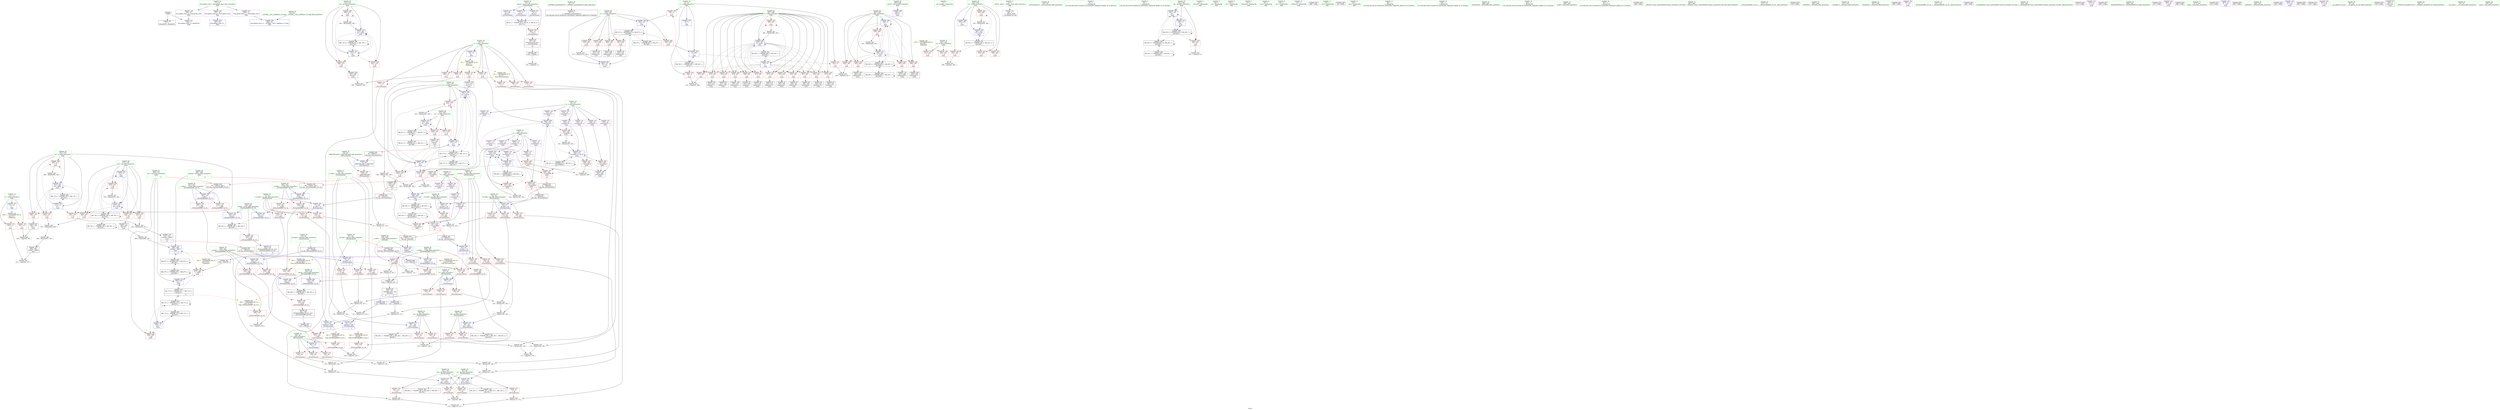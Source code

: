 digraph "SVFG" {
	label="SVFG";

	Node0x55e769fc5220 [shape=record,color=grey,label="{NodeID: 0\nNullPtr}"];
	Node0x55e769fc5220 -> Node0x55e76a15a8a0[style=solid];
	Node0x55e769fc5220 -> Node0x55e76a166db0[style=solid];
	Node0x55e76a174020 [shape=record,color=grey,label="{NodeID: 443\n411 = cmp(409, 410, )\n}"];
	Node0x55e76a167ae0 [shape=record,color=blue,label="{NodeID: 277\n73\<--190\nretval\<--\n_Z5crossxxxxxx\n}"];
	Node0x55e76a167ae0 -> Node0x55e76a1985d0[style=dashed];
	Node0x55e76a15b7a0 [shape=record,color=red,label="{NodeID: 194\n238\<--228\n\<--__b.addr\n_ZSt3minIxERKT_S2_S2_\n}"];
	Node0x55e76a15b7a0 -> Node0x55e76a168160[style=solid];
	Node0x55e76a1589c0 [shape=record,color=black,label="{NodeID: 111\n465\<--464\nconv76\<--\nmain\n}"];
	Node0x55e76a1589c0 -> Node0x55e76a173120[style=solid];
	Node0x55e76a156f10 [shape=record,color=green,label="{NodeID: 28\n51\<--57\n_ZNSt8ios_base4InitD1Ev\<--_ZNSt8ios_base4InitD1Ev_field_insensitive\n}"];
	Node0x55e76a156f10 -> Node0x55e76a15aa70[style=solid];
	Node0x55e76a1bd920 [shape=record,color=black,label="{NodeID: 637\n223 = PHI(93, )\n1st arg _ZSt3minIxERKT_S2_S2_ }"];
	Node0x55e76a1bd920 -> Node0x55e76a168090[style=solid];
	Node0x55e76a19c4f0 [shape=record,color=yellow,style=double,label="{NodeID: 554\n44V_1 = ENCHI(MR_44V_0)\npts\{82 286 \}\nFun[_ZSt3maxIxERKT_S2_S2_]}"];
	Node0x55e76a19c4f0 -> Node0x55e76a161240[style=dashed];
	Node0x55e76a1892c0 [shape=record,color=black,label="{NodeID: 471\nMR_71V_6 = PHI(MR_71V_7, MR_71V_5, )\npts\{270 \}\n|{|<s3>11}}"];
	Node0x55e76a1892c0 -> Node0x55e76a166810[style=dashed];
	Node0x55e76a1892c0 -> Node0x55e76a169820[style=dashed];
	Node0x55e76a1892c0 -> Node0x55e76a185ad0[style=dashed];
	Node0x55e76a1892c0:s3 -> Node0x55e76a19c3e0[style=dashed,color=red];
	Node0x55e76a1691a0 [shape=record,color=blue,label="{NodeID: 305\n277\<--9\ni42\<--\nmain\n}"];
	Node0x55e76a1691a0 -> Node0x55e76a165630[style=dashed];
	Node0x55e76a1691a0 -> Node0x55e76a165700[style=dashed];
	Node0x55e76a1691a0 -> Node0x55e76a1657d0[style=dashed];
	Node0x55e76a1691a0 -> Node0x55e76a1658a0[style=dashed];
	Node0x55e76a1691a0 -> Node0x55e76a1699c0[style=dashed];
	Node0x55e76a1691a0 -> Node0x55e76a1865c0[style=dashed];
	Node0x55e76a15ce60 [shape=record,color=red,label="{NodeID: 222\n499\<--269\n\<--ans\nmain\n}"];
	Node0x55e76a15e9a0 [shape=record,color=red,label="{NodeID: 139\n301\<--8\n\<--c\nmain\n}"];
	Node0x55e76a15e9a0 -> Node0x55e76a168570[style=solid];
	Node0x55e76a159430 [shape=record,color=green,label="{NodeID: 56\n259\<--260\nretval\<--retval_field_insensitive\nmain\n}"];
	Node0x55e76a159430 -> Node0x55e76a1683d0[style=solid];
	Node0x55e76a1717a0 [shape=record,color=grey,label="{NodeID: 416\n157 = Binary(155, 156, )\n}"];
	Node0x55e76a1717a0 -> Node0x55e76a167940[style=solid];
	Node0x55e76a166400 [shape=record,color=red,label="{NodeID: 250\n358\<--357\n\<--arrayidx27\nmain\n}"];
	Node0x55e76a166400 -> Node0x55e76a173720[style=solid];
	Node0x55e76a160060 [shape=record,color=red,label="{NodeID: 167\n135\<--87\n\<--l\n_Z5crossxxxxxx\n}"];
	Node0x55e76a160060 -> Node0x55e76a174620[style=solid];
	Node0x55e76a15ac40 [shape=record,color=black,label="{NodeID: 84\n196\<--219\n_ZSt3maxIxERKT_S2_S2__ret\<--\n_ZSt3maxIxERKT_S2_S2_\n|{<s0>3|<s1>11}}"];
	Node0x55e76a15ac40:s0 -> Node0x55e76a1bede0[style=solid,color=blue];
	Node0x55e76a15ac40:s1 -> Node0x55e76a1bf5d0[style=solid,color=blue];
	Node0x55e76a150630 [shape=record,color=green,label="{NodeID: 1\n7\<--1\n__dso_handle\<--dummyObj\nGlob }"];
	Node0x55e76a19ac90 [shape=record,color=yellow,style=double,label="{NodeID: 527\n63V_1 = ENCHI(MR_63V_0)\npts\{262 \}\nFun[main]}"];
	Node0x55e76a19ac90 -> Node0x55e76a15bae0[style=dashed];
	Node0x55e76a19ac90 -> Node0x55e76a15bbb0[style=dashed];
	Node0x55e76a1741a0 [shape=record,color=grey,label="{NodeID: 444\n253 = cmp(251, 12, )\n}"];
	Node0x55e76a167bb0 [shape=record,color=blue,label="{NodeID: 278\n73\<--9\nretval\<--\n_Z5crossxxxxxx\n}"];
	Node0x55e76a167bb0 -> Node0x55e76a1985d0[style=dashed];
	Node0x55e76a15b870 [shape=record,color=red,label="{NodeID: 195\n233\<--232\n\<--\n_ZSt3minIxERKT_S2_S2_\n}"];
	Node0x55e76a15b870 -> Node0x55e76a1747a0[style=solid];
	Node0x55e76a158a90 [shape=record,color=purple,label="{NodeID: 112\n48\<--4\n\<--_ZStL8__ioinit\n__cxx_global_var_init\n}"];
	Node0x55e76a156fa0 [shape=record,color=green,label="{NodeID: 29\n64\<--65\n_Z5crossxxxxxx\<--_Z5crossxxxxxx_field_insensitive\n}"];
	Node0x55e76a1bda30 [shape=record,color=black,label="{NodeID: 638\n197 = PHI(75, 269, )\n0th arg _ZSt3maxIxERKT_S2_S2_ }"];
	Node0x55e76a1bda30 -> Node0x55e76a167c80[style=solid];
	Node0x55e76a19c600 [shape=record,color=yellow,style=double,label="{NodeID: 555\n2V_1 = ENCHI(MR_2V_0)\npts\{15 \}\nFun[_Z5crossxxxxxx]}"];
	Node0x55e76a19c600 -> Node0x55e76a15edb0[style=dashed];
	Node0x55e76a19c600 -> Node0x55e76a15ee80[style=dashed];
	Node0x55e76a19c600 -> Node0x55e76a15ef50[style=dashed];
	Node0x55e76a19c600 -> Node0x55e76a15f020[style=dashed];
	Node0x55e76a169270 [shape=record,color=blue,label="{NodeID: 306\n275\<--417\ncx\<--conv51\nmain\n}"];
	Node0x55e76a169270 -> Node0x55e76a1654d0[style=dashed];
	Node0x55e76a169270 -> Node0x55e76a165560[style=dashed];
	Node0x55e76a169270 -> Node0x55e76a1698f0[style=dashed];
	Node0x55e76a169270 -> Node0x55e76a1860c0[style=dashed];
	Node0x55e76a15cf30 [shape=record,color=red,label="{NodeID: 223\n389\<--271\n\<--nt\nmain\n}"];
	Node0x55e76a15cf30 -> Node0x55e76a1581a0[style=solid];
	Node0x55e76a15ea70 [shape=record,color=red,label="{NodeID: 140\n306\<--8\n\<--c\nmain\n}"];
	Node0x55e76a15ea70 -> Node0x55e76a174f20[style=solid];
	Node0x55e76a159500 [shape=record,color=green,label="{NodeID: 57\n261\<--262\ntt\<--tt_field_insensitive\nmain\n}"];
	Node0x55e76a159500 -> Node0x55e76a15bae0[style=solid];
	Node0x55e76a159500 -> Node0x55e76a15bbb0[style=solid];
	Node0x55e76a171920 [shape=record,color=grey,label="{NodeID: 417\n117 = Binary(115, 116, )\n|{<s0>4}}"];
	Node0x55e76a171920:s0 -> Node0x55e76a1bd5c0[style=solid,color=red];
	Node0x55e76a1664d0 [shape=record,color=red,label="{NodeID: 251\n364\<--363\n\<--arrayidx29\nmain\n}"];
	Node0x55e76a1664d0 -> Node0x55e76a173420[style=solid];
	Node0x55e76a160130 [shape=record,color=red,label="{NodeID: 168\n142\<--87\n\<--l\n_Z5crossxxxxxx\n}"];
	Node0x55e76a160130 -> Node0x55e76a171da0[style=solid];
	Node0x55e76a15ad10 [shape=record,color=black,label="{NodeID: 85\n221\<--244\n_ZSt3minIxERKT_S2_S2__ret\<--\n_ZSt3minIxERKT_S2_S2_\n|{<s0>6}}"];
	Node0x55e76a15ad10:s0 -> Node0x55e76a1bf490[style=solid,color=blue];
	Node0x55e76a13a6c0 [shape=record,color=green,label="{NodeID: 2\n9\<--1\n\<--dummyObj\nCan only get source location for instruction, argument, global var or function.}"];
	Node0x55e76a174320 [shape=record,color=grey,label="{NodeID: 445\n414 = cmp(413, 9, )\n}"];
	Node0x55e76a167c80 [shape=record,color=blue,label="{NodeID: 279\n201\<--197\n__a.addr\<--__a\n_ZSt3maxIxERKT_S2_S2_\n}"];
	Node0x55e76a167c80 -> Node0x55e76a160e30[style=dashed];
	Node0x55e76a167c80 -> Node0x55e76a160f00[style=dashed];
	Node0x55e76a15b940 [shape=record,color=red,label="{NodeID: 196\n235\<--234\n\<--\n_ZSt3minIxERKT_S2_S2_\n}"];
	Node0x55e76a15b940 -> Node0x55e76a1747a0[style=solid];
	Node0x55e76a158b60 [shape=record,color=purple,label="{NodeID: 113\n311\<--16\narrayidx\<--x\nmain\n}"];
	Node0x55e76a157030 [shape=record,color=green,label="{NodeID: 30\n73\<--74\nretval\<--retval_field_insensitive\n_Z5crossxxxxxx\n}"];
	Node0x55e76a157030 -> Node0x55e76a15f430[style=solid];
	Node0x55e76a157030 -> Node0x55e76a1676d0[style=solid];
	Node0x55e76a157030 -> Node0x55e76a167ae0[style=solid];
	Node0x55e76a157030 -> Node0x55e76a167bb0[style=solid];
	Node0x55e76a1bdc10 [shape=record,color=black,label="{NodeID: 639\n198 = PHI(81, 285, )\n1st arg _ZSt3maxIxERKT_S2_S2_ }"];
	Node0x55e76a1bdc10 -> Node0x55e76a167d50[style=solid];
	Node0x55e76a169340 [shape=record,color=blue,label="{NodeID: 307\n279\<--421\ncy\<--sub53\nmain\n}"];
	Node0x55e76a169340 -> Node0x55e76a165970[style=dashed];
	Node0x55e76a169340 -> Node0x55e76a165a40[style=dashed];
	Node0x55e76a169340 -> Node0x55e76a169340[style=dashed];
	Node0x55e76a169340 -> Node0x55e76a186ac0[style=dashed];
	Node0x55e76a15d000 [shape=record,color=red,label="{NodeID: 224\n405\<--271\n\<--nt\nmain\n}"];
	Node0x55e76a15d000 -> Node0x55e76a1633c0[style=solid];
	Node0x55e76a15eb40 [shape=record,color=red,label="{NodeID: 141\n427\<--8\n\<--c\nmain\n}"];
	Node0x55e76a15eb40 -> Node0x55e76a175220[style=solid];
	Node0x55e76a1595d0 [shape=record,color=green,label="{NodeID: 58\n263\<--264\nit\<--it_field_insensitive\nmain\n}"];
	Node0x55e76a1595d0 -> Node0x55e76a15bc80[style=solid];
	Node0x55e76a1595d0 -> Node0x55e76a15bd50[style=solid];
	Node0x55e76a1595d0 -> Node0x55e76a15be20[style=solid];
	Node0x55e76a1595d0 -> Node0x55e76a15bef0[style=solid];
	Node0x55e76a1595d0 -> Node0x55e76a1684a0[style=solid];
	Node0x55e76a1595d0 -> Node0x55e76a169c30[style=solid];
	Node0x55e76a1859a0 [shape=record,color=black,label="{NodeID: 501\nMR_36V_3 = PHI(MR_36V_4, MR_36V_2, )\npts\{200 \}\n}"];
	Node0x55e76a1859a0 -> Node0x55e76a160d60[style=dashed];
	Node0x55e76a171aa0 [shape=record,color=grey,label="{NodeID: 418\n163 = Binary(161, 162, )\n}"];
	Node0x55e76a171aa0 -> Node0x55e76a167a10[style=solid];
	Node0x55e76a1665a0 [shape=record,color=red,label="{NodeID: 252\n441\<--440\n\<--arrayidx62\nmain\n|{<s0>10}}"];
	Node0x55e76a1665a0:s0 -> Node0x55e76a1be0c0[style=solid,color=red];
	Node0x55e76a160200 [shape=record,color=red,label="{NodeID: 169\n154\<--87\n\<--l\n_Z5crossxxxxxx\n}"];
	Node0x55e76a160200 -> Node0x55e76a1720a0[style=solid];
	Node0x55e76a15ade0 [shape=record,color=black,label="{NodeID: 86\n246\<--254\n_ZSt3absx_ret\<--abs\n_ZSt3absx\n|{<s0>4|<s1>5}}"];
	Node0x55e76a15ade0:s0 -> Node0x55e76a1bf1b0[style=solid,color=blue];
	Node0x55e76a15ade0:s1 -> Node0x55e76a1bf350[style=solid,color=blue];
	Node0x55e76a122ae0 [shape=record,color=green,label="{NodeID: 3\n12\<--1\n\<--dummyObj\nCan only get source location for instruction, argument, global var or function.}"];
	Node0x55e76a1744a0 [shape=record,color=grey,label="{NodeID: 446\n392 = cmp(390, 391, )\n}"];
	Node0x55e76a167d50 [shape=record,color=blue,label="{NodeID: 280\n203\<--198\n__b.addr\<--__b\n_ZSt3maxIxERKT_S2_S2_\n}"];
	Node0x55e76a167d50 -> Node0x55e76a160fd0[style=dashed];
	Node0x55e76a167d50 -> Node0x55e76a1610a0[style=dashed];
	Node0x55e76a15ba10 [shape=record,color=red,label="{NodeID: 197\n251\<--248\n\<--__x.addr\n_ZSt3absx\n}"];
	Node0x55e76a15ba10 -> Node0x55e76a162ca0[style=solid];
	Node0x55e76a15ba10 -> Node0x55e76a1714a0[style=solid];
	Node0x55e76a15ba10 -> Node0x55e76a1741a0[style=solid];
	Node0x55e76a158c30 [shape=record,color=purple,label="{NodeID: 114\n322\<--16\narrayidx11\<--x\nmain\n}"];
	Node0x55e76a158c30 -> Node0x55e76a165ff0[style=solid];
	Node0x55e76a158c30 -> Node0x55e76a168710[style=solid];
	Node0x55e76a1570c0 [shape=record,color=green,label="{NodeID: 31\n75\<--76\nt1.addr\<--t1.addr_field_insensitive\n_Z5crossxxxxxx\n|{|<s4>3}}"];
	Node0x55e76a1570c0 -> Node0x55e76a15f500[style=solid];
	Node0x55e76a1570c0 -> Node0x55e76a15f5d0[style=solid];
	Node0x55e76a1570c0 -> Node0x55e76a15f6a0[style=solid];
	Node0x55e76a1570c0 -> Node0x55e76a166eb0[style=solid];
	Node0x55e76a1570c0:s4 -> Node0x55e76a1bda30[style=solid,color=red];
	Node0x55e76a1bdd90 [shape=record,color=black,label="{NodeID: 640\n67 = PHI(433, )\n0th arg _Z5crossxxxxxx }"];
	Node0x55e76a1bdd90 -> Node0x55e76a166eb0[style=solid];
	Node0x55e76a169410 [shape=record,color=blue,label="{NodeID: 308\n281\<--190\nok\<--\nmain\n}"];
	Node0x55e76a169410 -> Node0x55e76a165b10[style=dashed];
	Node0x55e76a169410 -> Node0x55e76a169410[style=dashed];
	Node0x55e76a169410 -> Node0x55e76a1695b0[style=dashed];
	Node0x55e76a169410 -> Node0x55e76a186fc0[style=dashed];
	Node0x55e76a169410 -> Node0x55e76a1953d0[style=dashed];
	Node0x55e76a15d0d0 [shape=record,color=red,label="{NodeID: 225\n431\<--271\n\<--nt\nmain\n}"];
	Node0x55e76a15d0d0 -> Node0x55e76a1732a0[style=solid];
	Node0x55e76a15ec10 [shape=record,color=red,label="{NodeID: 142\n391\<--11\n\<--l\nmain\n}"];
	Node0x55e76a15ec10 -> Node0x55e76a1744a0[style=solid];
	Node0x55e76a1596a0 [shape=record,color=green,label="{NodeID: 59\n265\<--266\nnc\<--nc_field_insensitive\nmain\n}"];
	Node0x55e76a1596a0 -> Node0x55e76a15bfc0[style=solid];
	Node0x55e76a1596a0 -> Node0x55e76a15c090[style=solid];
	Node0x55e76a1596a0 -> Node0x55e76a15c160[style=solid];
	Node0x55e76a1596a0 -> Node0x55e76a15c230[style=solid];
	Node0x55e76a1596a0 -> Node0x55e76a15c300[style=solid];
	Node0x55e76a1596a0 -> Node0x55e76a168570[style=solid];
	Node0x55e76a1596a0 -> Node0x55e76a168b20[style=solid];
	Node0x55e76a171c20 [shape=record,color=grey,label="{NodeID: 419\n371 = Binary(370, 190, )\n}"];
	Node0x55e76a171c20 -> Node0x55e76a168b20[style=solid];
	Node0x55e76a166670 [shape=record,color=red,label="{NodeID: 253\n445\<--444\n\<--arrayidx64\nmain\n|{<s0>10}}"];
	Node0x55e76a166670:s0 -> Node0x55e76a1be200[style=solid,color=red];
	Node0x55e76a1602d0 [shape=record,color=red,label="{NodeID: 170\n136\<--89\n\<--r\n_Z5crossxxxxxx\n}"];
	Node0x55e76a1602d0 -> Node0x55e76a174620[style=solid];
	Node0x55e76a15aeb0 [shape=record,color=black,label="{NodeID: 87\n310\<--309\nidxprom\<--\nmain\n}"];
	Node0x55e76a13aa00 [shape=record,color=green,label="{NodeID: 4\n22\<--1\n_ZSt3cin\<--dummyObj\nGlob }"];
	Node0x55e76a174620 [shape=record,color=grey,label="{NodeID: 447\n137 = cmp(135, 136, )\n}"];
	Node0x55e76a167e20 [shape=record,color=blue,label="{NodeID: 281\n199\<--213\nretval\<--\n_ZSt3maxIxERKT_S2_S2_\n}"];
	Node0x55e76a167e20 -> Node0x55e76a1859a0[style=dashed];
	Node0x55e76a15bae0 [shape=record,color=red,label="{NodeID: 198\n294\<--261\n\<--tt\nmain\n}"];
	Node0x55e76a15bae0 -> Node0x55e76a1750a0[style=solid];
	Node0x55e76a158d00 [shape=record,color=purple,label="{NodeID: 115\n339\<--16\narrayidx18\<--x\nmain\n}"];
	Node0x55e76a158d00 -> Node0x55e76a166260[style=solid];
	Node0x55e76a157150 [shape=record,color=green,label="{NodeID: 32\n77\<--78\nx1.addr\<--x1.addr_field_insensitive\n_Z5crossxxxxxx\n}"];
	Node0x55e76a157150 -> Node0x55e76a15f770[style=solid];
	Node0x55e76a157150 -> Node0x55e76a15f840[style=solid];
	Node0x55e76a157150 -> Node0x55e76a15f910[style=solid];
	Node0x55e76a157150 -> Node0x55e76a166f80[style=solid];
	Node0x55e76a1bdea0 [shape=record,color=black,label="{NodeID: 641\n68 = PHI(435, )\n1st arg _Z5crossxxxxxx }"];
	Node0x55e76a1bdea0 -> Node0x55e76a166f80[style=solid];
	Node0x55e76a1694e0 [shape=record,color=blue,label="{NodeID: 309\n283\<--9\nj\<--\nmain\n}"];
	Node0x55e76a1694e0 -> Node0x55e76a165be0[style=dashed];
	Node0x55e76a1694e0 -> Node0x55e76a165cb0[style=dashed];
	Node0x55e76a1694e0 -> Node0x55e76a165d80[style=dashed];
	Node0x55e76a1694e0 -> Node0x55e76a165e50[style=dashed];
	Node0x55e76a1694e0 -> Node0x55e76a165f20[style=dashed];
	Node0x55e76a1694e0 -> Node0x55e76a1694e0[style=dashed];
	Node0x55e76a1694e0 -> Node0x55e76a169680[style=dashed];
	Node0x55e76a1694e0 -> Node0x55e76a1874c0[style=dashed];
	Node0x55e76a15d1a0 [shape=record,color=red,label="{NodeID: 226\n485\<--271\n\<--nt\nmain\n}"];
	Node0x55e76a15d1a0 -> Node0x55e76a172ca0[style=solid];
	Node0x55e76a15ece0 [shape=record,color=red,label="{NodeID: 143\n410\<--11\n\<--l\nmain\n}"];
	Node0x55e76a15ece0 -> Node0x55e76a174020[style=solid];
	Node0x55e76a159770 [shape=record,color=green,label="{NodeID: 60\n267\<--268\ni\<--i_field_insensitive\nmain\n}"];
	Node0x55e76a159770 -> Node0x55e76a15c3d0[style=solid];
	Node0x55e76a159770 -> Node0x55e76a15c4a0[style=solid];
	Node0x55e76a159770 -> Node0x55e76a15c570[style=solid];
	Node0x55e76a159770 -> Node0x55e76a15c640[style=solid];
	Node0x55e76a159770 -> Node0x55e76a15c710[style=solid];
	Node0x55e76a159770 -> Node0x55e76a15c7e0[style=solid];
	Node0x55e76a159770 -> Node0x55e76a15c8b0[style=solid];
	Node0x55e76a159770 -> Node0x55e76a15c980[style=solid];
	Node0x55e76a159770 -> Node0x55e76a15ca50[style=solid];
	Node0x55e76a159770 -> Node0x55e76a15cb20[style=solid];
	Node0x55e76a159770 -> Node0x55e76a15cbf0[style=solid];
	Node0x55e76a159770 -> Node0x55e76a15ccc0[style=solid];
	Node0x55e76a159770 -> Node0x55e76a15cd90[style=solid];
	Node0x55e76a159770 -> Node0x55e76a168640[style=solid];
	Node0x55e76a159770 -> Node0x55e76a168cc0[style=solid];
	Node0x55e76a171da0 [shape=record,color=grey,label="{NodeID: 420\n144 = Binary(142, 143, )\n}"];
	Node0x55e76a171da0 -> Node0x55e76a170ea0[style=solid];
	Node0x55e76a166740 [shape=record,color=red,label="{NodeID: 254\n449\<--448\n\<--arrayidx66\nmain\n|{<s0>10}}"];
	Node0x55e76a166740:s0 -> Node0x55e76a1be340[style=solid,color=red];
	Node0x55e76a1603a0 [shape=record,color=red,label="{NodeID: 171\n148\<--89\n\<--r\n_Z5crossxxxxxx\n}"];
	Node0x55e76a1603a0 -> Node0x55e76a171020[style=solid];
	Node0x55e76a15af80 [shape=record,color=black,label="{NodeID: 88\n313\<--312\nidxprom5\<--\nmain\n}"];
	Node0x55e76a13a800 [shape=record,color=green,label="{NodeID: 5\n23\<--1\n.str\<--dummyObj\nGlob }"];
	Node0x55e76a1747a0 [shape=record,color=grey,label="{NodeID: 448\n236 = cmp(233, 235, )\n}"];
	Node0x55e76a167ef0 [shape=record,color=blue,label="{NodeID: 282\n199\<--216\nretval\<--\n_ZSt3maxIxERKT_S2_S2_\n}"];
	Node0x55e76a167ef0 -> Node0x55e76a1859a0[style=dashed];
	Node0x55e76a15bbb0 [shape=record,color=red,label="{NodeID: 199\n512\<--261\n\<--tt\nmain\n}"];
	Node0x55e76a15d660 [shape=record,color=purple,label="{NodeID: 116\n345\<--16\narrayidx21\<--x\nmain\n}"];
	Node0x55e76a15d660 -> Node0x55e76a1688b0[style=solid];
	Node0x55e76a1571e0 [shape=record,color=green,label="{NodeID: 33\n79\<--80\ny8687969.addr\<--y8687969.addr_field_insensitive\n_Z5crossxxxxxx\n}"];
	Node0x55e76a1571e0 -> Node0x55e76a15f9e0[style=solid];
	Node0x55e76a1571e0 -> Node0x55e76a167050[style=solid];
	Node0x55e76a1bdfb0 [shape=record,color=black,label="{NodeID: 642\n69 = PHI(437, )\n2nd arg _Z5crossxxxxxx }"];
	Node0x55e76a1bdfb0 -> Node0x55e76a167050[style=solid];
	Node0x55e76a1695b0 [shape=record,color=blue,label="{NodeID: 310\n281\<--9\nok\<--\nmain\n}"];
	Node0x55e76a1695b0 -> Node0x55e76a1953d0[style=dashed];
	Node0x55e76a15d270 [shape=record,color=red,label="{NodeID: 227\n396\<--273\n\<--nx\nmain\n}"];
	Node0x55e76a15d270 -> Node0x55e76a158270[style=solid];
	Node0x55e76a15edb0 [shape=record,color=red,label="{NodeID: 144\n166\<--14\n\<--n\n_Z5crossxxxxxx\n}"];
	Node0x55e76a15edb0 -> Node0x55e76a173ba0[style=solid];
	Node0x55e76a159840 [shape=record,color=green,label="{NodeID: 61\n269\<--270\nans\<--ans_field_insensitive\nmain\n|{|<s3>11}}"];
	Node0x55e76a159840 -> Node0x55e76a15ce60[style=solid];
	Node0x55e76a159840 -> Node0x55e76a168e60[style=solid];
	Node0x55e76a159840 -> Node0x55e76a169820[style=solid];
	Node0x55e76a159840:s3 -> Node0x55e76a1bda30[style=solid,color=red];
	Node0x55e76a171f20 [shape=record,color=grey,label="{NodeID: 421\n381 = Binary(380, 190, )\n}"];
	Node0x55e76a171f20 -> Node0x55e76a168cc0[style=solid];
	Node0x55e76a166810 [shape=record,color=red,label="{NodeID: 255\n470\<--469\n\<--call78\nmain\n}"];
	Node0x55e76a166810 -> Node0x55e76a169820[style=solid];
	Node0x55e76a160470 [shape=record,color=red,label="{NodeID: 172\n160\<--89\n\<--r\n_Z5crossxxxxxx\n}"];
	Node0x55e76a160470 -> Node0x55e76a172220[style=solid];
	Node0x55e76a15b050 [shape=record,color=black,label="{NodeID: 89\n316\<--315\nidxprom7\<--\nmain\n}"];
	Node0x55e76a13a890 [shape=record,color=green,label="{NodeID: 6\n25\<--1\n.str.1\<--dummyObj\nGlob }"];
	Node0x55e76a174920 [shape=record,color=grey,label="{NodeID: 449\n451 = cmp(450, 9, )\n}"];
	Node0x55e76a167fc0 [shape=record,color=blue,label="{NodeID: 283\n226\<--222\n__a.addr\<--__a\n_ZSt3minIxERKT_S2_S2_\n}"];
	Node0x55e76a167fc0 -> Node0x55e76a1613e0[style=dashed];
	Node0x55e76a167fc0 -> Node0x55e76a15b600[style=dashed];
	Node0x55e76a15bc80 [shape=record,color=red,label="{NodeID: 200\n293\<--263\n\<--it\nmain\n}"];
	Node0x55e76a15bc80 -> Node0x55e76a1750a0[style=solid];
	Node0x55e76a15d730 [shape=record,color=purple,label="{NodeID: 117\n363\<--16\narrayidx29\<--x\nmain\n}"];
	Node0x55e76a15d730 -> Node0x55e76a1664d0[style=solid];
	Node0x55e76a157270 [shape=record,color=green,label="{NodeID: 34\n81\<--82\nt2.addr\<--t2.addr_field_insensitive\n_Z5crossxxxxxx\n|{|<s4>3}}"];
	Node0x55e76a157270 -> Node0x55e76a15fab0[style=solid];
	Node0x55e76a157270 -> Node0x55e76a15fb80[style=solid];
	Node0x55e76a157270 -> Node0x55e76a15fc50[style=solid];
	Node0x55e76a157270 -> Node0x55e76a167120[style=solid];
	Node0x55e76a157270:s4 -> Node0x55e76a1bdc10[style=solid,color=red];
	Node0x55e76a1be0c0 [shape=record,color=black,label="{NodeID: 643\n70 = PHI(441, )\n3rd arg _Z5crossxxxxxx }"];
	Node0x55e76a1be0c0 -> Node0x55e76a167120[style=solid];
	Node0x55e76a169680 [shape=record,color=blue,label="{NodeID: 311\n283\<--457\nj\<--inc71\nmain\n}"];
	Node0x55e76a169680 -> Node0x55e76a165be0[style=dashed];
	Node0x55e76a169680 -> Node0x55e76a165cb0[style=dashed];
	Node0x55e76a169680 -> Node0x55e76a165d80[style=dashed];
	Node0x55e76a169680 -> Node0x55e76a165e50[style=dashed];
	Node0x55e76a169680 -> Node0x55e76a165f20[style=dashed];
	Node0x55e76a169680 -> Node0x55e76a1694e0[style=dashed];
	Node0x55e76a169680 -> Node0x55e76a169680[style=dashed];
	Node0x55e76a169680 -> Node0x55e76a1874c0[style=dashed];
	Node0x55e76a15d340 [shape=record,color=red,label="{NodeID: 228\n401\<--273\n\<--nx\nmain\n}"];
	Node0x55e76a15d340 -> Node0x55e76a1690d0[style=solid];
	Node0x55e76a15ee80 [shape=record,color=red,label="{NodeID: 145\n169\<--14\n\<--n\n_Z5crossxxxxxx\n}"];
	Node0x55e76a15ee80 -> Node0x55e76a173a20[style=solid];
	Node0x55e76a159910 [shape=record,color=green,label="{NodeID: 62\n271\<--272\nnt\<--nt_field_insensitive\nmain\n}"];
	Node0x55e76a159910 -> Node0x55e76a15cf30[style=solid];
	Node0x55e76a159910 -> Node0x55e76a15d000[style=solid];
	Node0x55e76a159910 -> Node0x55e76a15d0d0[style=solid];
	Node0x55e76a159910 -> Node0x55e76a15d1a0[style=solid];
	Node0x55e76a159910 -> Node0x55e76a168f30[style=solid];
	Node0x55e76a159910 -> Node0x55e76a169b60[style=solid];
	Node0x55e76a1720a0 [shape=record,color=grey,label="{NodeID: 422\n155 = Binary(153, 154, )\n}"];
	Node0x55e76a1720a0 -> Node0x55e76a1717a0[style=solid];
	Node0x55e76a1668e0 [shape=record,color=blue,label="{NodeID: 256\n8\<--9\nc\<--\nGlob }"];
	Node0x55e76a1668e0 -> Node0x55e76a18b5c0[style=dashed];
	Node0x55e76a160540 [shape=record,color=red,label="{NodeID: 173\n165\<--95\n\<--ax\n_Z5crossxxxxxx\n}"];
	Node0x55e76a160540 -> Node0x55e76a173ba0[style=solid];
	Node0x55e76a15b120 [shape=record,color=black,label="{NodeID: 90\n321\<--320\nidxprom10\<--\nmain\n}"];
	Node0x55e76a13de20 [shape=record,color=green,label="{NodeID: 7\n27\<--1\n_ZSt4cout\<--dummyObj\nGlob }"];
	Node0x55e76a174aa0 [shape=record,color=grey,label="{NodeID: 450\n399 = cmp(397, 398, )\n}"];
	Node0x55e76a168090 [shape=record,color=blue,label="{NodeID: 284\n228\<--223\n__b.addr\<--__b\n_ZSt3minIxERKT_S2_S2_\n}"];
	Node0x55e76a168090 -> Node0x55e76a15b6d0[style=dashed];
	Node0x55e76a168090 -> Node0x55e76a15b7a0[style=dashed];
	Node0x55e76a15bd50 [shape=record,color=red,label="{NodeID: 201\n493\<--263\n\<--it\nmain\n}"];
	Node0x55e76a15d800 [shape=record,color=purple,label="{NodeID: 118\n444\<--16\narrayidx64\<--x\nmain\n}"];
	Node0x55e76a15d800 -> Node0x55e76a166670[style=solid];
	Node0x55e76a157300 [shape=record,color=green,label="{NodeID: 35\n83\<--84\nx2.addr\<--x2.addr_field_insensitive\n_Z5crossxxxxxx\n}"];
	Node0x55e76a157300 -> Node0x55e76a15fd20[style=solid];
	Node0x55e76a157300 -> Node0x55e76a15fdf0[style=solid];
	Node0x55e76a157300 -> Node0x55e76a15fec0[style=solid];
	Node0x55e76a157300 -> Node0x55e76a1671f0[style=solid];
	Node0x55e76a1be200 [shape=record,color=black,label="{NodeID: 644\n71 = PHI(445, )\n4th arg _Z5crossxxxxxx }"];
	Node0x55e76a1be200 -> Node0x55e76a1671f0[style=solid];
	Node0x55e76a18b5c0 [shape=record,color=black,label="{NodeID: 478\nMR_56V_2 = PHI(MR_56V_3, MR_56V_1, )\npts\{10 \}\n}"];
	Node0x55e76a18b5c0 -> Node0x55e76a15e9a0[style=dashed];
	Node0x55e76a18b5c0 -> Node0x55e76a15ea70[style=dashed];
	Node0x55e76a18b5c0 -> Node0x55e76a168d90[style=dashed];
	Node0x55e76a169750 [shape=record,color=blue,label="{NodeID: 312\n285\<--466\nref.tmp\<--add77\nmain\n|{|<s3>11}}"];
	Node0x55e76a169750 -> Node0x55e76a166810[style=dashed];
	Node0x55e76a169750 -> Node0x55e76a169750[style=dashed];
	Node0x55e76a169750 -> Node0x55e76a1879c0[style=dashed];
	Node0x55e76a169750:s3 -> Node0x55e76a19c4f0[style=dashed,color=red];
	Node0x55e76a15d410 [shape=record,color=red,label="{NodeID: 229\n480\<--273\n\<--nx\nmain\n}"];
	Node0x55e76a15d410 -> Node0x55e76a172520[style=solid];
	Node0x55e76a15ef50 [shape=record,color=red,label="{NodeID: 146\n174\<--14\n\<--n\n_Z5crossxxxxxx\n}"];
	Node0x55e76a15ef50 -> Node0x55e76a1738a0[style=solid];
	Node0x55e76a1599e0 [shape=record,color=green,label="{NodeID: 63\n273\<--274\nnx\<--nx_field_insensitive\nmain\n}"];
	Node0x55e76a1599e0 -> Node0x55e76a15d270[style=solid];
	Node0x55e76a1599e0 -> Node0x55e76a15d340[style=solid];
	Node0x55e76a1599e0 -> Node0x55e76a15d410[style=solid];
	Node0x55e76a1599e0 -> Node0x55e76a169000[style=solid];
	Node0x55e76a1599e0 -> Node0x55e76a169a90[style=solid];
	Node0x55e76a172220 [shape=record,color=grey,label="{NodeID: 423\n161 = Binary(159, 160, )\n}"];
	Node0x55e76a172220 -> Node0x55e76a171aa0[style=solid];
	Node0x55e76a1669b0 [shape=record,color=blue,label="{NodeID: 257\n11\<--12\nl\<--\nGlob }"];
	Node0x55e76a1669b0 -> Node0x55e76a19a9f0[style=dashed];
	Node0x55e76a160610 [shape=record,color=red,label="{NodeID: 174\n181\<--95\n\<--ax\n_Z5crossxxxxxx\n}"];
	Node0x55e76a160610 -> Node0x55e76a173ea0[style=solid];
	Node0x55e76a15b1f0 [shape=record,color=black,label="{NodeID: 91\n328\<--327\nidxprom12\<--\nmain\n}"];
	Node0x55e76a13deb0 [shape=record,color=green,label="{NodeID: 8\n28\<--1\n.str.2\<--dummyObj\nGlob }"];
	Node0x55e76a174c20 [shape=record,color=grey,label="{NodeID: 451\n211 = cmp(208, 210, )\n}"];
	Node0x55e76a168160 [shape=record,color=blue,label="{NodeID: 285\n224\<--238\nretval\<--\n_ZSt3minIxERKT_S2_S2_\n}"];
	Node0x55e76a168160 -> Node0x55e76a1905c0[style=dashed];
	Node0x55e76a15be20 [shape=record,color=red,label="{NodeID: 202\n508\<--263\n\<--it\nmain\n}"];
	Node0x55e76a15d8d0 [shape=record,color=purple,label="{NodeID: 119\n314\<--18\narrayidx6\<--y\nmain\n}"];
	Node0x55e76a1573d0 [shape=record,color=green,label="{NodeID: 36\n85\<--86\ny2.addr\<--y2.addr_field_insensitive\n_Z5crossxxxxxx\n}"];
	Node0x55e76a1573d0 -> Node0x55e76a15ff90[style=solid];
	Node0x55e76a1573d0 -> Node0x55e76a1672c0[style=solid];
	Node0x55e76a1be340 [shape=record,color=black,label="{NodeID: 645\n72 = PHI(449, )\n5th arg _Z5crossxxxxxx }"];
	Node0x55e76a1be340 -> Node0x55e76a1672c0[style=solid];
	Node0x55e76a18bac0 [shape=record,color=black,label="{NodeID: 479\nMR_65V_3 = PHI(MR_65V_4, MR_65V_2, )\npts\{264 \}\n}"];
	Node0x55e76a18bac0 -> Node0x55e76a15bc80[style=dashed];
	Node0x55e76a18bac0 -> Node0x55e76a15bd50[style=dashed];
	Node0x55e76a18bac0 -> Node0x55e76a15be20[style=dashed];
	Node0x55e76a18bac0 -> Node0x55e76a15bef0[style=dashed];
	Node0x55e76a18bac0 -> Node0x55e76a169c30[style=dashed];
	Node0x55e76a169820 [shape=record,color=blue,label="{NodeID: 313\n269\<--470\nans\<--\nmain\n}"];
	Node0x55e76a169820 -> Node0x55e76a1892c0[style=dashed];
	Node0x55e76a15d4e0 [shape=record,color=red,label="{NodeID: 230\n413\<--275\n\<--cx\nmain\n}"];
	Node0x55e76a15d4e0 -> Node0x55e76a174320[style=solid];
	Node0x55e76a15f020 [shape=record,color=red,label="{NodeID: 147\n177\<--14\n\<--n\n_Z5crossxxxxxx\n}"];
	Node0x55e76a15f020 -> Node0x55e76a1735a0[style=solid];
	Node0x55e76a159ab0 [shape=record,color=green,label="{NodeID: 64\n275\<--276\ncx\<--cx_field_insensitive\nmain\n}"];
	Node0x55e76a159ab0 -> Node0x55e76a15d4e0[style=solid];
	Node0x55e76a159ab0 -> Node0x55e76a1654d0[style=solid];
	Node0x55e76a159ab0 -> Node0x55e76a165560[style=solid];
	Node0x55e76a159ab0 -> Node0x55e76a1690d0[style=solid];
	Node0x55e76a159ab0 -> Node0x55e76a169270[style=solid];
	Node0x55e76a159ab0 -> Node0x55e76a1698f0[style=solid];
	Node0x55e76a194ed0 [shape=record,color=black,label="{NodeID: 507\nMR_93V_5 = PHI(MR_93V_4, MR_93V_3, )\npts\{210000 \}\n}"];
	Node0x55e76a194ed0 -> Node0x55e76a166400[style=dashed];
	Node0x55e76a194ed0 -> Node0x55e76a1665a0[style=dashed];
	Node0x55e76a194ed0 -> Node0x55e76a168a50[style=dashed];
	Node0x55e76a194ed0 -> Node0x55e76a1900c0[style=dashed];
	Node0x55e76a194ed0 -> Node0x55e76a194ed0[style=dashed];
	Node0x55e76a1723a0 [shape=record,color=grey,label="{NodeID: 424\n121 = Binary(114, 118, )\n}"];
	Node0x55e76a1723a0 -> Node0x55e76a167460[style=solid];
	Node0x55e76a166ab0 [shape=record,color=blue,label="{NodeID: 258\n14\<--12\nn\<--\nGlob }"];
	Node0x55e76a166ab0 -> Node0x55e76a19aad0[style=dashed];
	Node0x55e76a1606e0 [shape=record,color=red,label="{NodeID: 175\n173\<--97\n\<--ay\n_Z5crossxxxxxx\n}"];
	Node0x55e76a1606e0 -> Node0x55e76a1738a0[style=solid];
	Node0x55e76a15b2c0 [shape=record,color=black,label="{NodeID: 92\n334\<--333\nidxprom15\<--\nmain\n}"];
	Node0x55e76a13a360 [shape=record,color=green,label="{NodeID: 9\n30\<--1\n.str.3\<--dummyObj\nGlob }"];
	Node0x55e76a174da0 [shape=record,color=grey,label="{NodeID: 452\n461 = cmp(460, 9, )\n}"];
	Node0x55e76a168230 [shape=record,color=blue,label="{NodeID: 286\n224\<--241\nretval\<--\n_ZSt3minIxERKT_S2_S2_\n}"];
	Node0x55e76a168230 -> Node0x55e76a1905c0[style=dashed];
	Node0x55e76a15bef0 [shape=record,color=red,label="{NodeID: 203\n524\<--263\n\<--it\nmain\n}"];
	Node0x55e76a15bef0 -> Node0x55e76a171320[style=solid];
	Node0x55e76a15d9a0 [shape=record,color=purple,label="{NodeID: 120\n329\<--18\narrayidx13\<--y\nmain\n}"];
	Node0x55e76a15d9a0 -> Node0x55e76a1660c0[style=solid];
	Node0x55e76a15d9a0 -> Node0x55e76a1687e0[style=solid];
	Node0x55e76a1574a0 [shape=record,color=green,label="{NodeID: 37\n87\<--88\nl\<--l_field_insensitive\n_Z5crossxxxxxx\n}"];
	Node0x55e76a1574a0 -> Node0x55e76a160060[style=solid];
	Node0x55e76a1574a0 -> Node0x55e76a160130[style=solid];
	Node0x55e76a1574a0 -> Node0x55e76a160200[style=solid];
	Node0x55e76a1574a0 -> Node0x55e76a167390[style=solid];
	Node0x55e76a1bede0 [shape=record,color=black,label="{NodeID: 646\n109 = PHI(196, )\n}"];
	Node0x55e76a1bede0 -> Node0x55e76a160bc0[style=solid];
	Node0x55e76a18bfc0 [shape=record,color=black,label="{NodeID: 480\nMR_67V_2 = PHI(MR_67V_4, MR_67V_1, )\npts\{266 \}\n}"];
	Node0x55e76a18bfc0 -> Node0x55e76a168570[style=dashed];
	Node0x55e76a1698f0 [shape=record,color=blue,label="{NodeID: 314\n275\<--472\ncx\<--\nmain\n}"];
	Node0x55e76a1698f0 -> Node0x55e76a15d4e0[style=dashed];
	Node0x55e76a1698f0 -> Node0x55e76a1654d0[style=dashed];
	Node0x55e76a1698f0 -> Node0x55e76a165560[style=dashed];
	Node0x55e76a1698f0 -> Node0x55e76a169270[style=dashed];
	Node0x55e76a1698f0 -> Node0x55e76a1698f0[style=dashed];
	Node0x55e76a1698f0 -> Node0x55e76a1860c0[style=dashed];
	Node0x55e76a1654d0 [shape=record,color=red,label="{NodeID: 231\n420\<--275\n\<--cx\nmain\n}"];
	Node0x55e76a1654d0 -> Node0x55e76a171620[style=solid];
	Node0x55e76a15f0f0 [shape=record,color=red,label="{NodeID: 148\n359\<--14\n\<--n\nmain\n}"];
	Node0x55e76a15f0f0 -> Node0x55e76a173720[style=solid];
	Node0x55e76a159b80 [shape=record,color=green,label="{NodeID: 65\n277\<--278\ni42\<--i42_field_insensitive\nmain\n}"];
	Node0x55e76a159b80 -> Node0x55e76a165630[style=solid];
	Node0x55e76a159b80 -> Node0x55e76a165700[style=solid];
	Node0x55e76a159b80 -> Node0x55e76a1657d0[style=solid];
	Node0x55e76a159b80 -> Node0x55e76a1658a0[style=solid];
	Node0x55e76a159b80 -> Node0x55e76a1691a0[style=solid];
	Node0x55e76a159b80 -> Node0x55e76a1699c0[style=solid];
	Node0x55e76a1953d0 [shape=record,color=black,label="{NodeID: 508\nMR_83V_9 = PHI(MR_83V_8, MR_83V_7, )\npts\{282 \}\n}"];
	Node0x55e76a1953d0 -> Node0x55e76a165b10[style=dashed];
	Node0x55e76a1953d0 -> Node0x55e76a169410[style=dashed];
	Node0x55e76a1953d0 -> Node0x55e76a1695b0[style=dashed];
	Node0x55e76a1953d0 -> Node0x55e76a186fc0[style=dashed];
	Node0x55e76a1953d0 -> Node0x55e76a1953d0[style=dashed];
	Node0x55e76a172520 [shape=record,color=grey,label="{NodeID: 425\n481 = Binary(480, 190, )\n}"];
	Node0x55e76a172520 -> Node0x55e76a169a90[style=solid];
	Node0x55e76a166bb0 [shape=record,color=blue,label="{NodeID: 259\n557\<--38\nllvm.global_ctors_0\<--\nGlob }"];
	Node0x55e76a1607b0 [shape=record,color=red,label="{NodeID: 176\n185\<--97\n\<--ay\n_Z5crossxxxxxx\n}"];
	Node0x55e76a1607b0 -> Node0x55e76a173d20[style=solid];
	Node0x55e76a15b390 [shape=record,color=black,label="{NodeID: 93\n338\<--337\nidxprom17\<--\nmain\n}"];
	Node0x55e76a13a3f0 [shape=record,color=green,label="{NodeID: 10\n32\<--1\n_ZSt4cerr\<--dummyObj\nGlob }"];
	Node0x55e76a174f20 [shape=record,color=grey,label="{NodeID: 453\n307 = cmp(305, 306, )\n}"];
	Node0x55e76a168300 [shape=record,color=blue,label="{NodeID: 287\n248\<--247\n__x.addr\<--__x\n_ZSt3absx\n}"];
	Node0x55e76a168300 -> Node0x55e76a15ba10[style=dashed];
	Node0x55e76a15bfc0 [shape=record,color=red,label="{NodeID: 204\n343\<--265\n\<--nc\nmain\n}"];
	Node0x55e76a15bfc0 -> Node0x55e76a15b460[style=solid];
	Node0x55e76a15da70 [shape=record,color=purple,label="{NodeID: 121\n335\<--18\narrayidx16\<--y\nmain\n}"];
	Node0x55e76a15da70 -> Node0x55e76a166190[style=solid];
	Node0x55e76a157570 [shape=record,color=green,label="{NodeID: 38\n89\<--90\nr\<--r_field_insensitive\n_Z5crossxxxxxx\n}"];
	Node0x55e76a157570 -> Node0x55e76a1602d0[style=solid];
	Node0x55e76a157570 -> Node0x55e76a1603a0[style=solid];
	Node0x55e76a157570 -> Node0x55e76a160470[style=solid];
	Node0x55e76a157570 -> Node0x55e76a167600[style=solid];
	Node0x55e76a1bf010 [shape=record,color=black,label="{NodeID: 647\n298 = PHI()\n}"];
	Node0x55e76a18c4c0 [shape=record,color=black,label="{NodeID: 481\nMR_69V_2 = PHI(MR_69V_4, MR_69V_1, )\npts\{268 \}\n}"];
	Node0x55e76a18c4c0 -> Node0x55e76a168640[style=dashed];
	Node0x55e76a1699c0 [shape=record,color=blue,label="{NodeID: 315\n277\<--476\ni42\<--inc80\nmain\n}"];
	Node0x55e76a1699c0 -> Node0x55e76a165630[style=dashed];
	Node0x55e76a1699c0 -> Node0x55e76a165700[style=dashed];
	Node0x55e76a1699c0 -> Node0x55e76a1657d0[style=dashed];
	Node0x55e76a1699c0 -> Node0x55e76a1658a0[style=dashed];
	Node0x55e76a1699c0 -> Node0x55e76a1699c0[style=dashed];
	Node0x55e76a1699c0 -> Node0x55e76a1865c0[style=dashed];
	Node0x55e76a165560 [shape=record,color=red,label="{NodeID: 232\n434\<--275\n\<--cx\nmain\n}"];
	Node0x55e76a165560 -> Node0x55e76a1585b0[style=solid];
	Node0x55e76a15f1c0 [shape=record,color=red,label="{NodeID: 149\n373\<--14\n\<--n\nmain\n}"];
	Node0x55e76a15f1c0 -> Node0x55e76a168bf0[style=solid];
	Node0x55e76a159c50 [shape=record,color=green,label="{NodeID: 66\n279\<--280\ncy\<--cy_field_insensitive\nmain\n}"];
	Node0x55e76a159c50 -> Node0x55e76a165970[style=solid];
	Node0x55e76a159c50 -> Node0x55e76a165a40[style=solid];
	Node0x55e76a159c50 -> Node0x55e76a169340[style=solid];
	Node0x55e76a1726a0 [shape=record,color=grey,label="{NodeID: 426\n331 = Binary(330, 325, )\n}"];
	Node0x55e76a1726a0 -> Node0x55e76a1687e0[style=solid];
	Node0x55e76a166cb0 [shape=record,color=blue,label="{NodeID: 260\n558\<--39\nllvm.global_ctors_1\<--_GLOBAL__sub_I_vepifanov_0_0.cpp\nGlob }"];
	Node0x55e76a160880 [shape=record,color=red,label="{NodeID: 177\n168\<--99\n\<--bx\n_Z5crossxxxxxx\n}"];
	Node0x55e76a160880 -> Node0x55e76a173a20[style=solid];
	Node0x55e76a15b460 [shape=record,color=black,label="{NodeID: 94\n344\<--343\nidxprom20\<--\nmain\n}"];
	Node0x55e76a132060 [shape=record,color=green,label="{NodeID: 11\n33\<--1\n.str.4\<--dummyObj\nGlob }"];
	Node0x55e76a1750a0 [shape=record,color=grey,label="{NodeID: 454\n295 = cmp(293, 294, )\n}"];
	Node0x55e76a1683d0 [shape=record,color=blue,label="{NodeID: 288\n259\<--9\nretval\<--\nmain\n}"];
	Node0x55e76a15c090 [shape=record,color=red,label="{NodeID: 205\n351\<--265\n\<--nc\nmain\n}"];
	Node0x55e76a15c090 -> Node0x55e76a157d90[style=solid];
	Node0x55e76a15db40 [shape=record,color=purple,label="{NodeID: 122\n349\<--18\narrayidx23\<--y\nmain\n}"];
	Node0x55e76a15db40 -> Node0x55e76a166330[style=solid];
	Node0x55e76a157640 [shape=record,color=green,label="{NodeID: 39\n91\<--92\nref.tmp\<--ref.tmp_field_insensitive\n_Z5crossxxxxxx\n|{|<s1>6}}"];
	Node0x55e76a157640 -> Node0x55e76a167460[style=solid];
	Node0x55e76a157640:s1 -> Node0x55e76a1bd810[style=solid,color=red];
	Node0x55e76a1bf0e0 [shape=record,color=black,label="{NodeID: 648\n49 = PHI()\n}"];
	Node0x55e76a18c9c0 [shape=record,color=black,label="{NodeID: 482\nMR_71V_2 = PHI(MR_71V_4, MR_71V_1, )\npts\{270 \}\n}"];
	Node0x55e76a18c9c0 -> Node0x55e76a168e60[style=dashed];
	Node0x55e76a169a90 [shape=record,color=blue,label="{NodeID: 316\n273\<--481\nnx\<--inc83\nmain\n}"];
	Node0x55e76a169a90 -> Node0x55e76a15d270[style=dashed];
	Node0x55e76a169a90 -> Node0x55e76a15d340[style=dashed];
	Node0x55e76a169a90 -> Node0x55e76a15d410[style=dashed];
	Node0x55e76a169a90 -> Node0x55e76a169000[style=dashed];
	Node0x55e76a169a90 -> Node0x55e76a169a90[style=dashed];
	Node0x55e76a169a90 -> Node0x55e76a18d3c0[style=dashed];
	Node0x55e76a165630 [shape=record,color=red,label="{NodeID: 233\n406\<--277\n\<--i42\nmain\n}"];
	Node0x55e76a165630 -> Node0x55e76a1633c0[style=solid];
	Node0x55e76a15f290 [shape=record,color=red,label="{NodeID: 150\n398\<--14\n\<--n\nmain\n}"];
	Node0x55e76a15f290 -> Node0x55e76a174aa0[style=solid];
	Node0x55e76a159d20 [shape=record,color=green,label="{NodeID: 67\n281\<--282\nok\<--ok_field_insensitive\nmain\n}"];
	Node0x55e76a159d20 -> Node0x55e76a165b10[style=solid];
	Node0x55e76a159d20 -> Node0x55e76a169410[style=solid];
	Node0x55e76a159d20 -> Node0x55e76a1695b0[style=solid];
	Node0x55e76a172820 [shape=record,color=grey,label="{NodeID: 427\n126 = Binary(124, 125, )\n|{<s0>5}}"];
	Node0x55e76a172820:s0 -> Node0x55e76a1bd5c0[style=solid,color=red];
	Node0x55e76a166db0 [shape=record,color=blue, style = dotted,label="{NodeID: 261\n559\<--3\nllvm.global_ctors_2\<--dummyVal\nGlob }"];
	Node0x55e76a160950 [shape=record,color=red,label="{NodeID: 178\n182\<--99\n\<--bx\n_Z5crossxxxxxx\n}"];
	Node0x55e76a160950 -> Node0x55e76a173ea0[style=solid];
	Node0x55e76a15b530 [shape=record,color=black,label="{NodeID: 95\n348\<--347\nidxprom22\<--\nmain\n}"];
	Node0x55e76a13ab80 [shape=record,color=green,label="{NodeID: 12\n35\<--1\n.str.5\<--dummyObj\nGlob }"];
	Node0x55e76a175220 [shape=record,color=grey,label="{NodeID: 455\n428 = cmp(426, 427, )\n}"];
	Node0x55e76a1684a0 [shape=record,color=blue,label="{NodeID: 289\n263\<--190\nit\<--\nmain\n}"];
	Node0x55e76a1684a0 -> Node0x55e76a18bac0[style=dashed];
	Node0x55e76a15c160 [shape=record,color=red,label="{NodeID: 206\n366\<--265\n\<--nc\nmain\n}"];
	Node0x55e76a15c160 -> Node0x55e76a158000[style=solid];
	Node0x55e76a15dc10 [shape=record,color=purple,label="{NodeID: 123\n353\<--18\narrayidx25\<--y\nmain\n}"];
	Node0x55e76a15dc10 -> Node0x55e76a168980[style=solid];
	Node0x55e76a157710 [shape=record,color=green,label="{NodeID: 40\n93\<--94\nref.tmp2\<--ref.tmp2_field_insensitive\n_Z5crossxxxxxx\n|{|<s1>6}}"];
	Node0x55e76a157710 -> Node0x55e76a167530[style=solid];
	Node0x55e76a157710:s1 -> Node0x55e76a1bd920[style=solid,color=red];
	Node0x55e76a1bf1b0 [shape=record,color=black,label="{NodeID: 649\n118 = PHI(246, )\n}"];
	Node0x55e76a1bf1b0 -> Node0x55e76a1723a0[style=solid];
	Node0x55e76a18cec0 [shape=record,color=black,label="{NodeID: 483\nMR_73V_2 = PHI(MR_73V_4, MR_73V_1, )\npts\{272 \}\n}"];
	Node0x55e76a18cec0 -> Node0x55e76a168f30[style=dashed];
	Node0x55e76a169b60 [shape=record,color=blue,label="{NodeID: 317\n271\<--486\nnt\<--inc86\nmain\n}"];
	Node0x55e76a169b60 -> Node0x55e76a15cf30[style=dashed];
	Node0x55e76a169b60 -> Node0x55e76a15d000[style=dashed];
	Node0x55e76a169b60 -> Node0x55e76a15d0d0[style=dashed];
	Node0x55e76a169b60 -> Node0x55e76a15d1a0[style=dashed];
	Node0x55e76a169b60 -> Node0x55e76a169b60[style=dashed];
	Node0x55e76a169b60 -> Node0x55e76a18cec0[style=dashed];
	Node0x55e76a165700 [shape=record,color=red,label="{NodeID: 234\n430\<--277\n\<--i42\nmain\n}"];
	Node0x55e76a165700 -> Node0x55e76a1732a0[style=solid];
	Node0x55e76a15f360 [shape=record,color=red,label="{NodeID: 151\n416\<--14\n\<--n\nmain\n}"];
	Node0x55e76a15f360 -> Node0x55e76a158410[style=solid];
	Node0x55e76a159df0 [shape=record,color=green,label="{NodeID: 68\n283\<--284\nj\<--j_field_insensitive\nmain\n}"];
	Node0x55e76a159df0 -> Node0x55e76a165be0[style=solid];
	Node0x55e76a159df0 -> Node0x55e76a165cb0[style=solid];
	Node0x55e76a159df0 -> Node0x55e76a165d80[style=solid];
	Node0x55e76a159df0 -> Node0x55e76a165e50[style=solid];
	Node0x55e76a159df0 -> Node0x55e76a165f20[style=solid];
	Node0x55e76a159df0 -> Node0x55e76a1694e0[style=solid];
	Node0x55e76a159df0 -> Node0x55e76a169680[style=solid];
	Node0x55e76a1729a0 [shape=record,color=grey,label="{NodeID: 428\n476 = Binary(475, 190, )\n}"];
	Node0x55e76a1729a0 -> Node0x55e76a1699c0[style=solid];
	Node0x55e76a166eb0 [shape=record,color=blue,label="{NodeID: 262\n75\<--67\nt1.addr\<--t1\n_Z5crossxxxxxx\n|{|<s4>3}}"];
	Node0x55e76a166eb0 -> Node0x55e76a15f500[style=dashed];
	Node0x55e76a166eb0 -> Node0x55e76a15f5d0[style=dashed];
	Node0x55e76a166eb0 -> Node0x55e76a15f6a0[style=dashed];
	Node0x55e76a166eb0 -> Node0x55e76a160bc0[style=dashed];
	Node0x55e76a166eb0:s4 -> Node0x55e76a19c3e0[style=dashed,color=red];
	Node0x55e76a160a20 [shape=record,color=red,label="{NodeID: 179\n176\<--101\n\<--by\n_Z5crossxxxxxx\n}"];
	Node0x55e76a160a20 -> Node0x55e76a1735a0[style=solid];
	Node0x55e76a157d90 [shape=record,color=black,label="{NodeID: 96\n352\<--351\nidxprom24\<--\nmain\n}"];
	Node0x55e76a13ca90 [shape=record,color=green,label="{NodeID: 13\n38\<--1\n\<--dummyObj\nCan only get source location for instruction, argument, global var or function.}"];
	Node0x55e76a1753a0 [shape=record,color=grey,label="{NodeID: 456\n179 = cmp(175, 178, )\n}"];
	Node0x55e76a168570 [shape=record,color=blue,label="{NodeID: 290\n265\<--301\nnc\<--\nmain\n}"];
	Node0x55e76a168570 -> Node0x55e76a190ac0[style=dashed];
	Node0x55e76a15c230 [shape=record,color=red,label="{NodeID: 207\n370\<--265\n\<--nc\nmain\n}"];
	Node0x55e76a15c230 -> Node0x55e76a171c20[style=solid];
	Node0x55e76a15dce0 [shape=record,color=purple,label="{NodeID: 124\n376\<--18\narrayidx33\<--y\nmain\n}"];
	Node0x55e76a15dce0 -> Node0x55e76a168bf0[style=solid];
	Node0x55e76a1577e0 [shape=record,color=green,label="{NodeID: 41\n95\<--96\nax\<--ax_field_insensitive\n_Z5crossxxxxxx\n}"];
	Node0x55e76a1577e0 -> Node0x55e76a160540[style=solid];
	Node0x55e76a1577e0 -> Node0x55e76a160610[style=solid];
	Node0x55e76a1577e0 -> Node0x55e76a1677a0[style=solid];
	Node0x55e76a1bf350 [shape=record,color=black,label="{NodeID: 650\n127 = PHI(246, )\n}"];
	Node0x55e76a1bf350 -> Node0x55e76a172e20[style=solid];
	Node0x55e76a18d3c0 [shape=record,color=black,label="{NodeID: 484\nMR_75V_2 = PHI(MR_75V_3, MR_75V_1, )\npts\{274 \}\n}"];
	Node0x55e76a18d3c0 -> Node0x55e76a169000[style=dashed];
	Node0x55e76a18d3c0 -> Node0x55e76a18d3c0[style=dashed];
	Node0x55e76a169c30 [shape=record,color=blue,label="{NodeID: 318\n263\<--525\nit\<--inc101\nmain\n}"];
	Node0x55e76a169c30 -> Node0x55e76a18bac0[style=dashed];
	Node0x55e76a1657d0 [shape=record,color=red,label="{NodeID: 235\n464\<--277\n\<--i42\nmain\n}"];
	Node0x55e76a1657d0 -> Node0x55e76a1589c0[style=solid];
	Node0x55e76a15f430 [shape=record,color=red,label="{NodeID: 152\n194\<--73\n\<--retval\n_Z5crossxxxxxx\n}"];
	Node0x55e76a15f430 -> Node0x55e76a15ab70[style=solid];
	Node0x55e76a159ec0 [shape=record,color=green,label="{NodeID: 69\n285\<--286\nref.tmp\<--ref.tmp_field_insensitive\nmain\n|{|<s1>11}}"];
	Node0x55e76a159ec0 -> Node0x55e76a169750[style=solid];
	Node0x55e76a159ec0:s1 -> Node0x55e76a1bdc10[style=solid,color=red];
	Node0x55e76a172b20 [shape=record,color=grey,label="{NodeID: 429\n324 = Binary(323, 325, )\n}"];
	Node0x55e76a172b20 -> Node0x55e76a168710[style=solid];
	Node0x55e76a166f80 [shape=record,color=blue,label="{NodeID: 263\n77\<--68\nx1.addr\<--x1\n_Z5crossxxxxxx\n}"];
	Node0x55e76a166f80 -> Node0x55e76a15f770[style=dashed];
	Node0x55e76a166f80 -> Node0x55e76a15f840[style=dashed];
	Node0x55e76a166f80 -> Node0x55e76a15f910[style=dashed];
	Node0x55e76a160af0 [shape=record,color=red,label="{NodeID: 180\n186\<--101\n\<--by\n_Z5crossxxxxxx\n}"];
	Node0x55e76a160af0 -> Node0x55e76a173d20[style=solid];
	Node0x55e76a157e60 [shape=record,color=black,label="{NodeID: 97\n356\<--355\nidxprom26\<--\nmain\n}"];
	Node0x55e76a13cb60 [shape=record,color=green,label="{NodeID: 14\n190\<--1\n\<--dummyObj\nCan only get source location for instruction, argument, global var or function.}"];
	Node0x55e76a175520 [shape=record,color=grey,label="{NodeID: 457\n341 = cmp(336, 340, )\n}"];
	Node0x55e76a168640 [shape=record,color=blue,label="{NodeID: 291\n267\<--9\ni\<--\nmain\n}"];
	Node0x55e76a168640 -> Node0x55e76a15c3d0[style=dashed];
	Node0x55e76a168640 -> Node0x55e76a15c4a0[style=dashed];
	Node0x55e76a168640 -> Node0x55e76a15c570[style=dashed];
	Node0x55e76a168640 -> Node0x55e76a15c640[style=dashed];
	Node0x55e76a168640 -> Node0x55e76a15c710[style=dashed];
	Node0x55e76a168640 -> Node0x55e76a15c7e0[style=dashed];
	Node0x55e76a168640 -> Node0x55e76a15c8b0[style=dashed];
	Node0x55e76a168640 -> Node0x55e76a15c980[style=dashed];
	Node0x55e76a168640 -> Node0x55e76a15ca50[style=dashed];
	Node0x55e76a168640 -> Node0x55e76a15cb20[style=dashed];
	Node0x55e76a168640 -> Node0x55e76a15cbf0[style=dashed];
	Node0x55e76a168640 -> Node0x55e76a15ccc0[style=dashed];
	Node0x55e76a168640 -> Node0x55e76a15cd90[style=dashed];
	Node0x55e76a168640 -> Node0x55e76a168cc0[style=dashed];
	Node0x55e76a168640 -> Node0x55e76a18c4c0[style=dashed];
	Node0x55e76a15c300 [shape=record,color=red,label="{NodeID: 208\n384\<--265\n\<--nc\nmain\n}"];
	Node0x55e76a15c300 -> Node0x55e76a168d90[style=solid];
	Node0x55e76a15ddb0 [shape=record,color=purple,label="{NodeID: 125\n448\<--18\narrayidx66\<--y\nmain\n}"];
	Node0x55e76a15ddb0 -> Node0x55e76a166740[style=solid];
	Node0x55e76a1578b0 [shape=record,color=green,label="{NodeID: 42\n97\<--98\nay\<--ay_field_insensitive\n_Z5crossxxxxxx\n}"];
	Node0x55e76a1578b0 -> Node0x55e76a1606e0[style=solid];
	Node0x55e76a1578b0 -> Node0x55e76a1607b0[style=solid];
	Node0x55e76a1578b0 -> Node0x55e76a167870[style=solid];
	Node0x55e76a1bf490 [shape=record,color=black,label="{NodeID: 651\n130 = PHI(221, )\n}"];
	Node0x55e76a1bf490 -> Node0x55e76a160c90[style=solid];
	Node0x55e76a18d8c0 [shape=record,color=black,label="{NodeID: 485\nMR_77V_2 = PHI(MR_77V_3, MR_77V_1, )\npts\{276 \}\n}"];
	Node0x55e76a18d8c0 -> Node0x55e76a1860c0[style=dashed];
	Node0x55e76a18d8c0 -> Node0x55e76a18d8c0[style=dashed];
	Node0x55e76a1658a0 [shape=record,color=red,label="{NodeID: 236\n475\<--277\n\<--i42\nmain\n}"];
	Node0x55e76a1658a0 -> Node0x55e76a1729a0[style=solid];
	Node0x55e76a15f500 [shape=record,color=red,label="{NodeID: 153\n114\<--75\n\<--t1.addr\n_Z5crossxxxxxx\n}"];
	Node0x55e76a15f500 -> Node0x55e76a1723a0[style=solid];
	Node0x55e76a159f90 [shape=record,color=green,label="{NodeID: 70\n289\<--290\n_ZNSirsERi\<--_ZNSirsERi_field_insensitive\n}"];
	Node0x55e76a172ca0 [shape=record,color=grey,label="{NodeID: 430\n486 = Binary(485, 190, )\n}"];
	Node0x55e76a172ca0 -> Node0x55e76a169b60[style=solid];
	Node0x55e76a167050 [shape=record,color=blue,label="{NodeID: 264\n79\<--69\ny8687969.addr\<--y8687969\n_Z5crossxxxxxx\n}"];
	Node0x55e76a167050 -> Node0x55e76a15f9e0[style=dashed];
	Node0x55e76a160bc0 [shape=record,color=red,label="{NodeID: 181\n112\<--109\n\<--call\n_Z5crossxxxxxx\n}"];
	Node0x55e76a160bc0 -> Node0x55e76a167390[style=solid];
	Node0x55e76a157f30 [shape=record,color=black,label="{NodeID: 98\n362\<--361\nidxprom28\<--\nmain\n}"];
	Node0x55e76a13a4c0 [shape=record,color=green,label="{NodeID: 15\n325\<--1\n\<--dummyObj\nCan only get source location for instruction, argument, global var or function.}"];
	Node0x55e76a1756a0 [shape=record,color=grey,label="{NodeID: 458\n171 = cmp(167, 170, )\n}"];
	Node0x55e76a168710 [shape=record,color=blue,label="{NodeID: 292\n322\<--324\narrayidx11\<--dec\nmain\n}"];
	Node0x55e76a168710 -> Node0x55e76a165ff0[style=dashed];
	Node0x55e76a168710 -> Node0x55e76a166260[style=dashed];
	Node0x55e76a168710 -> Node0x55e76a166670[style=dashed];
	Node0x55e76a168710 -> Node0x55e76a168710[style=dashed];
	Node0x55e76a168710 -> Node0x55e76a1688b0[style=dashed];
	Node0x55e76a168710 -> Node0x55e76a18f6c0[style=dashed];
	Node0x55e76a15c3d0 [shape=record,color=red,label="{NodeID: 209\n305\<--267\n\<--i\nmain\n}"];
	Node0x55e76a15c3d0 -> Node0x55e76a174f20[style=solid];
	Node0x55e76a15de80 [shape=record,color=purple,label="{NodeID: 126\n317\<--20\narrayidx8\<--t\nmain\n}"];
	Node0x55e76a157980 [shape=record,color=green,label="{NodeID: 43\n99\<--100\nbx\<--bx_field_insensitive\n_Z5crossxxxxxx\n}"];
	Node0x55e76a157980 -> Node0x55e76a160880[style=solid];
	Node0x55e76a157980 -> Node0x55e76a160950[style=solid];
	Node0x55e76a157980 -> Node0x55e76a167940[style=solid];
	Node0x55e76a1bf5d0 [shape=record,color=black,label="{NodeID: 652\n469 = PHI(196, )\n}"];
	Node0x55e76a1bf5d0 -> Node0x55e76a166810[style=solid];
	Node0x55e76a18ddc0 [shape=record,color=black,label="{NodeID: 486\nMR_79V_2 = PHI(MR_79V_3, MR_79V_1, )\npts\{278 \}\n}"];
	Node0x55e76a18ddc0 -> Node0x55e76a1865c0[style=dashed];
	Node0x55e76a18ddc0 -> Node0x55e76a18ddc0[style=dashed];
	Node0x55e76a165970 [shape=record,color=red,label="{NodeID: 237\n436\<--279\n\<--cy\nmain\n}"];
	Node0x55e76a165970 -> Node0x55e76a158680[style=solid];
	Node0x55e76a15f5d0 [shape=record,color=red,label="{NodeID: 154\n143\<--75\n\<--t1.addr\n_Z5crossxxxxxx\n}"];
	Node0x55e76a15f5d0 -> Node0x55e76a171da0[style=solid];
	Node0x55e76a15a060 [shape=record,color=green,label="{NodeID: 71\n299\<--300\nscanf\<--scanf_field_insensitive\n}"];
	Node0x55e76a172e20 [shape=record,color=grey,label="{NodeID: 431\n128 = Binary(123, 127, )\n}"];
	Node0x55e76a172e20 -> Node0x55e76a167530[style=solid];
	Node0x55e76a167120 [shape=record,color=blue,label="{NodeID: 265\n81\<--70\nt2.addr\<--t2\n_Z5crossxxxxxx\n|{|<s4>3}}"];
	Node0x55e76a167120 -> Node0x55e76a15fab0[style=dashed];
	Node0x55e76a167120 -> Node0x55e76a15fb80[style=dashed];
	Node0x55e76a167120 -> Node0x55e76a15fc50[style=dashed];
	Node0x55e76a167120 -> Node0x55e76a160bc0[style=dashed];
	Node0x55e76a167120:s4 -> Node0x55e76a19c4f0[style=dashed,color=red];
	Node0x55e76a160c90 [shape=record,color=red,label="{NodeID: 182\n133\<--130\n\<--call6\n_Z5crossxxxxxx\n}"];
	Node0x55e76a160c90 -> Node0x55e76a167600[style=solid];
	Node0x55e76a158000 [shape=record,color=black,label="{NodeID: 99\n367\<--366\nidxprom30\<--\nmain\n}"];
	Node0x55e76a13a590 [shape=record,color=green,label="{NodeID: 16\n467\<--1\n\<--dummyObj\nCan only get source location for instruction, argument, global var or function.}"];
	Node0x55e76a185ad0 [shape=record,color=black,label="{NodeID: 459\nMR_71V_5 = PHI(MR_71V_6, MR_71V_4, )\npts\{270 \}\n}"];
	Node0x55e76a185ad0 -> Node0x55e76a15ce60[style=dashed];
	Node0x55e76a185ad0 -> Node0x55e76a185ad0[style=dashed];
	Node0x55e76a185ad0 -> Node0x55e76a1892c0[style=dashed];
	Node0x55e76a185ad0 -> Node0x55e76a18c9c0[style=dashed];
	Node0x55e76a1687e0 [shape=record,color=blue,label="{NodeID: 293\n329\<--331\narrayidx13\<--dec14\nmain\n}"];
	Node0x55e76a1687e0 -> Node0x55e76a1660c0[style=dashed];
	Node0x55e76a1687e0 -> Node0x55e76a166190[style=dashed];
	Node0x55e76a1687e0 -> Node0x55e76a166330[style=dashed];
	Node0x55e76a1687e0 -> Node0x55e76a166740[style=dashed];
	Node0x55e76a1687e0 -> Node0x55e76a1687e0[style=dashed];
	Node0x55e76a1687e0 -> Node0x55e76a168980[style=dashed];
	Node0x55e76a1687e0 -> Node0x55e76a18fbc0[style=dashed];
	Node0x55e76a15c4a0 [shape=record,color=red,label="{NodeID: 210\n309\<--267\n\<--i\nmain\n}"];
	Node0x55e76a15c4a0 -> Node0x55e76a15aeb0[style=solid];
	Node0x55e76a15df50 [shape=record,color=purple,label="{NodeID: 127\n357\<--20\narrayidx27\<--t\nmain\n}"];
	Node0x55e76a15df50 -> Node0x55e76a166400[style=solid];
	Node0x55e76a157a50 [shape=record,color=green,label="{NodeID: 44\n101\<--102\nby\<--by_field_insensitive\n_Z5crossxxxxxx\n}"];
	Node0x55e76a157a50 -> Node0x55e76a160a20[style=solid];
	Node0x55e76a157a50 -> Node0x55e76a160af0[style=solid];
	Node0x55e76a157a50 -> Node0x55e76a167a10[style=solid];
	Node0x55e76a1bf710 [shape=record,color=black,label="{NodeID: 653\n288 = PHI()\n}"];
	Node0x55e76a18e2c0 [shape=record,color=black,label="{NodeID: 487\nMR_81V_2 = PHI(MR_81V_3, MR_81V_1, )\npts\{280 \}\n}"];
	Node0x55e76a18e2c0 -> Node0x55e76a186ac0[style=dashed];
	Node0x55e76a18e2c0 -> Node0x55e76a18e2c0[style=dashed];
	Node0x55e76a165a40 [shape=record,color=red,label="{NodeID: 238\n472\<--279\n\<--cy\nmain\n}"];
	Node0x55e76a165a40 -> Node0x55e76a1698f0[style=solid];
	Node0x55e76a15f6a0 [shape=record,color=red,label="{NodeID: 155\n149\<--75\n\<--t1.addr\n_Z5crossxxxxxx\n}"];
	Node0x55e76a15f6a0 -> Node0x55e76a171020[style=solid];
	Node0x55e76a15a130 [shape=record,color=green,label="{NodeID: 72\n491\<--492\n_ZStlsISt11char_traitsIcEERSt13basic_ostreamIcT_ES5_PKc\<--_ZStlsISt11char_traitsIcEERSt13basic_ostreamIcT_ES5_PKc_field_insensitive\n}"];
	Node0x55e76a172fa0 [shape=record,color=grey,label="{NodeID: 432\n457 = Binary(456, 190, )\n}"];
	Node0x55e76a172fa0 -> Node0x55e76a169680[style=solid];
	Node0x55e76a1671f0 [shape=record,color=blue,label="{NodeID: 266\n83\<--71\nx2.addr\<--x2\n_Z5crossxxxxxx\n}"];
	Node0x55e76a1671f0 -> Node0x55e76a15fd20[style=dashed];
	Node0x55e76a1671f0 -> Node0x55e76a15fdf0[style=dashed];
	Node0x55e76a1671f0 -> Node0x55e76a15fec0[style=dashed];
	Node0x55e76a160d60 [shape=record,color=red,label="{NodeID: 183\n219\<--199\n\<--retval\n_ZSt3maxIxERKT_S2_S2_\n}"];
	Node0x55e76a160d60 -> Node0x55e76a15ac40[style=solid];
	Node0x55e76a1580d0 [shape=record,color=black,label="{NodeID: 100\n375\<--374\nidxprom32\<--\nmain\n}"];
	Node0x55e76a139fc0 [shape=record,color=green,label="{NodeID: 17\n4\<--6\n_ZStL8__ioinit\<--_ZStL8__ioinit_field_insensitive\nGlob }"];
	Node0x55e76a139fc0 -> Node0x55e76a158a90[style=solid];
	Node0x55e76a19ba90 [shape=record,color=yellow,style=double,label="{NodeID: 543\n95V_1 = ENCHI(MR_95V_0)\npts\{76 82 \}\nFun[main]}"];
	Node0x55e76a19ba90 -> Node0x55e76a166810[style=dashed];
	Node0x55e76a1688b0 [shape=record,color=blue,label="{NodeID: 294\n345\<--12\narrayidx21\<--\nmain\n}"];
	Node0x55e76a1688b0 -> Node0x55e76a165ff0[style=dashed];
	Node0x55e76a1688b0 -> Node0x55e76a1664d0[style=dashed];
	Node0x55e76a1688b0 -> Node0x55e76a166670[style=dashed];
	Node0x55e76a1688b0 -> Node0x55e76a168710[style=dashed];
	Node0x55e76a1688b0 -> Node0x55e76a18f6c0[style=dashed];
	Node0x55e76a15c570 [shape=record,color=red,label="{NodeID: 211\n312\<--267\n\<--i\nmain\n}"];
	Node0x55e76a15c570 -> Node0x55e76a15af80[style=solid];
	Node0x55e76a15e020 [shape=record,color=purple,label="{NodeID: 128\n368\<--20\narrayidx31\<--t\nmain\n}"];
	Node0x55e76a15e020 -> Node0x55e76a168a50[style=solid];
	Node0x55e76a157b20 [shape=record,color=green,label="{NodeID: 45\n110\<--111\n_ZSt3maxIxERKT_S2_S2_\<--_ZSt3maxIxERKT_S2_S2__field_insensitive\n}"];
	Node0x55e76a1bf7e0 [shape=record,color=black,label="{NodeID: 654\n319 = PHI()\n}"];
	Node0x55e76a19d430 [shape=record,color=yellow,style=double,label="{NodeID: 571\n34V_1 = ENCHI(MR_34V_0)\npts\{270 286 \}\nFun[_Z5crossxxxxxx]}"];
	Node0x55e76a19d430 -> Node0x55e76a160bc0[style=dashed];
	Node0x55e76a18e7c0 [shape=record,color=black,label="{NodeID: 488\nMR_83V_2 = PHI(MR_83V_3, MR_83V_1, )\npts\{282 \}\n}"];
	Node0x55e76a18e7c0 -> Node0x55e76a186fc0[style=dashed];
	Node0x55e76a18e7c0 -> Node0x55e76a18e7c0[style=dashed];
	Node0x55e76a165b10 [shape=record,color=red,label="{NodeID: 239\n460\<--281\n\<--ok\nmain\n}"];
	Node0x55e76a165b10 -> Node0x55e76a174da0[style=solid];
	Node0x55e76a15f770 [shape=record,color=red,label="{NodeID: 156\n116\<--77\n\<--x1.addr\n_Z5crossxxxxxx\n}"];
	Node0x55e76a15f770 -> Node0x55e76a171920[style=solid];
	Node0x55e76a15a200 [shape=record,color=green,label="{NodeID: 73\n495\<--496\n_ZNSolsEi\<--_ZNSolsEi_field_insensitive\n}"];
	Node0x55e76a173120 [shape=record,color=grey,label="{NodeID: 433\n466 = Binary(465, 467, )\n}"];
	Node0x55e76a173120 -> Node0x55e76a169750[style=solid];
	Node0x55e76a1672c0 [shape=record,color=blue,label="{NodeID: 267\n85\<--72\ny2.addr\<--y2\n_Z5crossxxxxxx\n}"];
	Node0x55e76a1672c0 -> Node0x55e76a15ff90[style=dashed];
	Node0x55e76a160e30 [shape=record,color=red,label="{NodeID: 184\n207\<--201\n\<--__a.addr\n_ZSt3maxIxERKT_S2_S2_\n}"];
	Node0x55e76a160e30 -> Node0x55e76a161170[style=solid];
	Node0x55e76a1581a0 [shape=record,color=black,label="{NodeID: 101\n390\<--389\nconv\<--\nmain\n}"];
	Node0x55e76a1581a0 -> Node0x55e76a1744a0[style=solid];
	Node0x55e76a13a050 [shape=record,color=green,label="{NodeID: 18\n8\<--10\nc\<--c_field_insensitive\nGlob }"];
	Node0x55e76a13a050 -> Node0x55e76a15e9a0[style=solid];
	Node0x55e76a13a050 -> Node0x55e76a15ea70[style=solid];
	Node0x55e76a13a050 -> Node0x55e76a15eb40[style=solid];
	Node0x55e76a13a050 -> Node0x55e76a1668e0[style=solid];
	Node0x55e76a13a050 -> Node0x55e76a168d90[style=solid];
	Node0x55e76a1860c0 [shape=record,color=black,label="{NodeID: 461\nMR_77V_4 = PHI(MR_77V_10, MR_77V_3, )\npts\{276 \}\n}"];
	Node0x55e76a1860c0 -> Node0x55e76a1690d0[style=dashed];
	Node0x55e76a1860c0 -> Node0x55e76a1860c0[style=dashed];
	Node0x55e76a1860c0 -> Node0x55e76a18d8c0[style=dashed];
	Node0x55e76a168980 [shape=record,color=blue,label="{NodeID: 295\n353\<--350\narrayidx25\<--\nmain\n}"];
	Node0x55e76a168980 -> Node0x55e76a168bf0[style=dashed];
	Node0x55e76a15c640 [shape=record,color=red,label="{NodeID: 212\n315\<--267\n\<--i\nmain\n}"];
	Node0x55e76a15c640 -> Node0x55e76a15b050[style=solid];
	Node0x55e76a15e0f0 [shape=record,color=purple,label="{NodeID: 129\n440\<--20\narrayidx62\<--t\nmain\n}"];
	Node0x55e76a15e0f0 -> Node0x55e76a1665a0[style=solid];
	Node0x55e76a157bf0 [shape=record,color=green,label="{NodeID: 46\n119\<--120\n_ZSt3absx\<--_ZSt3absx_field_insensitive\n}"];
	Node0x55e76a1bf8b0 [shape=record,color=black,label="{NodeID: 655\n450 = PHI(66, )\n}"];
	Node0x55e76a1bf8b0 -> Node0x55e76a174920[style=solid];
	Node0x55e76a18ecc0 [shape=record,color=black,label="{NodeID: 489\nMR_85V_2 = PHI(MR_85V_3, MR_85V_1, )\npts\{284 \}\n}"];
	Node0x55e76a18ecc0 -> Node0x55e76a1874c0[style=dashed];
	Node0x55e76a18ecc0 -> Node0x55e76a18ecc0[style=dashed];
	Node0x55e76a165be0 [shape=record,color=red,label="{NodeID: 240\n426\<--283\n\<--j\nmain\n}"];
	Node0x55e76a165be0 -> Node0x55e76a175220[style=solid];
	Node0x55e76a15f840 [shape=record,color=red,label="{NodeID: 157\n141\<--77\n\<--x1.addr\n_Z5crossxxxxxx\n}"];
	Node0x55e76a15f840 -> Node0x55e76a170ea0[style=solid];
	Node0x55e76a15a2d0 [shape=record,color=green,label="{NodeID: 74\n501\<--502\n_ZNSolsEx\<--_ZNSolsEx_field_insensitive\n}"];
	Node0x55e76a1732a0 [shape=record,color=grey,label="{NodeID: 434\n432 = Binary(430, 431, )\n}"];
	Node0x55e76a1732a0 -> Node0x55e76a1584e0[style=solid];
	Node0x55e76a167390 [shape=record,color=blue,label="{NodeID: 268\n87\<--112\nl\<--\n_Z5crossxxxxxx\n}"];
	Node0x55e76a167390 -> Node0x55e76a160060[style=dashed];
	Node0x55e76a167390 -> Node0x55e76a160130[style=dashed];
	Node0x55e76a167390 -> Node0x55e76a160200[style=dashed];
	Node0x55e76a160f00 [shape=record,color=red,label="{NodeID: 185\n216\<--201\n\<--__a.addr\n_ZSt3maxIxERKT_S2_S2_\n}"];
	Node0x55e76a160f00 -> Node0x55e76a167ef0[style=solid];
	Node0x55e76a158270 [shape=record,color=black,label="{NodeID: 102\n397\<--396\nconv39\<--\nmain\n}"];
	Node0x55e76a158270 -> Node0x55e76a174aa0[style=solid];
	Node0x55e76a13a120 [shape=record,color=green,label="{NodeID: 19\n11\<--13\nl\<--l_field_insensitive\nGlob }"];
	Node0x55e76a13a120 -> Node0x55e76a15ec10[style=solid];
	Node0x55e76a13a120 -> Node0x55e76a15ece0[style=solid];
	Node0x55e76a13a120 -> Node0x55e76a1669b0[style=solid];
	Node0x55e76a1bcdb0 [shape=record,color=black,label="{NodeID: 628\n509 = PHI()\n}"];
	Node0x55e76a19bc80 [shape=record,color=yellow,style=double,label="{NodeID: 545\n22V_1 = ENCHI(MR_22V_0)\npts\{92 \}\nFun[_ZSt3minIxERKT_S2_S2_]}"];
	Node0x55e76a19bc80 -> Node0x55e76a15b940[style=dashed];
	Node0x55e76a1865c0 [shape=record,color=black,label="{NodeID: 462\nMR_79V_4 = PHI(MR_79V_6, MR_79V_3, )\npts\{278 \}\n}"];
	Node0x55e76a1865c0 -> Node0x55e76a1691a0[style=dashed];
	Node0x55e76a1865c0 -> Node0x55e76a1865c0[style=dashed];
	Node0x55e76a1865c0 -> Node0x55e76a18ddc0[style=dashed];
	Node0x55e76a168a50 [shape=record,color=blue,label="{NodeID: 296\n368\<--365\narrayidx31\<--sub\nmain\n}"];
	Node0x55e76a168a50 -> Node0x55e76a194ed0[style=dashed];
	Node0x55e76a15c710 [shape=record,color=red,label="{NodeID: 213\n320\<--267\n\<--i\nmain\n}"];
	Node0x55e76a15c710 -> Node0x55e76a15b120[style=solid];
	Node0x55e76a15e1c0 [shape=record,color=purple,label="{NodeID: 130\n297\<--23\n\<--.str\nmain\n}"];
	Node0x55e76a157cc0 [shape=record,color=green,label="{NodeID: 47\n131\<--132\n_ZSt3minIxERKT_S2_S2_\<--_ZSt3minIxERKT_S2_S2__field_insensitive\n}"];
	Node0x55e76a1bfa50 [shape=record,color=black,label="{NodeID: 656\n490 = PHI()\n}"];
	Node0x55e76a18f1c0 [shape=record,color=black,label="{NodeID: 490\nMR_87V_2 = PHI(MR_87V_3, MR_87V_1, )\npts\{286 \}\n}"];
	Node0x55e76a18f1c0 -> Node0x55e76a1879c0[style=dashed];
	Node0x55e76a18f1c0 -> Node0x55e76a18f1c0[style=dashed];
	Node0x55e76a162ca0 [shape=record,color=black,label="{NodeID: 407\n254 = PHI(252, 251, )\n}"];
	Node0x55e76a162ca0 -> Node0x55e76a15ade0[style=solid];
	Node0x55e76a165cb0 [shape=record,color=red,label="{NodeID: 241\n438\<--283\n\<--j\nmain\n}"];
	Node0x55e76a165cb0 -> Node0x55e76a158750[style=solid];
	Node0x55e76a15f910 [shape=record,color=red,label="{NodeID: 158\n147\<--77\n\<--x1.addr\n_Z5crossxxxxxx\n}"];
	Node0x55e76a15f910 -> Node0x55e76a1711a0[style=solid];
	Node0x55e76a15a3a0 [shape=record,color=green,label="{NodeID: 75\n504\<--505\n_ZSt4endlIcSt11char_traitsIcEERSt13basic_ostreamIT_T0_ES6_\<--_ZSt4endlIcSt11char_traitsIcEERSt13basic_ostreamIT_T0_ES6__field_insensitive\n}"];
	Node0x55e76a1985d0 [shape=record,color=black,label="{NodeID: 518\nMR_4V_3 = PHI(MR_4V_5, MR_4V_2, MR_4V_4, )\npts\{74 \}\n}"];
	Node0x55e76a1985d0 -> Node0x55e76a15f430[style=dashed];
	Node0x55e76a173420 [shape=record,color=grey,label="{NodeID: 435\n365 = Binary(360, 364, )\n}"];
	Node0x55e76a173420 -> Node0x55e76a168a50[style=solid];
	Node0x55e76a167460 [shape=record,color=blue,label="{NodeID: 269\n91\<--121\nref.tmp\<--add\n_Z5crossxxxxxx\n|{|<s1>6}}"];
	Node0x55e76a167460 -> Node0x55e76a160c90[style=dashed];
	Node0x55e76a167460:s1 -> Node0x55e76a19bc80[style=dashed,color=red];
	Node0x55e76a160fd0 [shape=record,color=red,label="{NodeID: 186\n209\<--203\n\<--__b.addr\n_ZSt3maxIxERKT_S2_S2_\n}"];
	Node0x55e76a160fd0 -> Node0x55e76a161240[style=solid];
	Node0x55e76a158340 [shape=record,color=black,label="{NodeID: 103\n409\<--408\nconv46\<--add45\nmain\n}"];
	Node0x55e76a158340 -> Node0x55e76a174020[style=solid];
	Node0x55e76a13d430 [shape=record,color=green,label="{NodeID: 20\n14\<--15\nn\<--n_field_insensitive\nGlob }"];
	Node0x55e76a13d430 -> Node0x55e76a15edb0[style=solid];
	Node0x55e76a13d430 -> Node0x55e76a15ee80[style=solid];
	Node0x55e76a13d430 -> Node0x55e76a15ef50[style=solid];
	Node0x55e76a13d430 -> Node0x55e76a15f020[style=solid];
	Node0x55e76a13d430 -> Node0x55e76a15f0f0[style=solid];
	Node0x55e76a13d430 -> Node0x55e76a15f1c0[style=solid];
	Node0x55e76a13d430 -> Node0x55e76a15f290[style=solid];
	Node0x55e76a13d430 -> Node0x55e76a15f360[style=solid];
	Node0x55e76a13d430 -> Node0x55e76a166ab0[style=solid];
	Node0x55e76a1bcf10 [shape=record,color=black,label="{NodeID: 629\n511 = PHI()\n}"];
	Node0x55e76a19bd90 [shape=record,color=yellow,style=double,label="{NodeID: 546\n24V_1 = ENCHI(MR_24V_0)\npts\{94 \}\nFun[_ZSt3minIxERKT_S2_S2_]}"];
	Node0x55e76a19bd90 -> Node0x55e76a15b870[style=dashed];
	Node0x55e76a186ac0 [shape=record,color=black,label="{NodeID: 463\nMR_81V_4 = PHI(MR_81V_7, MR_81V_3, )\npts\{280 \}\n}"];
	Node0x55e76a186ac0 -> Node0x55e76a169340[style=dashed];
	Node0x55e76a186ac0 -> Node0x55e76a186ac0[style=dashed];
	Node0x55e76a186ac0 -> Node0x55e76a18e2c0[style=dashed];
	Node0x55e76a168b20 [shape=record,color=blue,label="{NodeID: 297\n265\<--371\nnc\<--inc\nmain\n}"];
	Node0x55e76a168b20 -> Node0x55e76a190ac0[style=dashed];
	Node0x55e76a15c7e0 [shape=record,color=red,label="{NodeID: 214\n327\<--267\n\<--i\nmain\n}"];
	Node0x55e76a15c7e0 -> Node0x55e76a15b1f0[style=solid];
	Node0x55e76a15e290 [shape=record,color=purple,label="{NodeID: 131\n318\<--25\n\<--.str.1\nmain\n}"];
	Node0x55e76a158db0 [shape=record,color=green,label="{NodeID: 48\n199\<--200\nretval\<--retval_field_insensitive\n_ZSt3maxIxERKT_S2_S2_\n}"];
	Node0x55e76a158db0 -> Node0x55e76a160d60[style=solid];
	Node0x55e76a158db0 -> Node0x55e76a167e20[style=solid];
	Node0x55e76a158db0 -> Node0x55e76a167ef0[style=solid];
	Node0x55e76a1bfb20 [shape=record,color=black,label="{NodeID: 657\n494 = PHI()\n}"];
	Node0x55e76a18f6c0 [shape=record,color=black,label="{NodeID: 491\nMR_89V_2 = PHI(MR_89V_3, MR_89V_1, )\npts\{170000 \}\n}"];
	Node0x55e76a18f6c0 -> Node0x55e76a165ff0[style=dashed];
	Node0x55e76a18f6c0 -> Node0x55e76a166670[style=dashed];
	Node0x55e76a18f6c0 -> Node0x55e76a168710[style=dashed];
	Node0x55e76a18f6c0 -> Node0x55e76a18f6c0[style=dashed];
	Node0x55e76a163240 [shape=record,color=grey,label="{NodeID: 408\n408 = Binary(407, 190, )\n}"];
	Node0x55e76a163240 -> Node0x55e76a158340[style=solid];
	Node0x55e76a165d80 [shape=record,color=red,label="{NodeID: 242\n442\<--283\n\<--j\nmain\n}"];
	Node0x55e76a165d80 -> Node0x55e76a158820[style=solid];
	Node0x55e76a15f9e0 [shape=record,color=red,label="{NodeID: 159\n115\<--79\n\<--y8687969.addr\n_Z5crossxxxxxx\n}"];
	Node0x55e76a15f9e0 -> Node0x55e76a171920[style=solid];
	Node0x55e76a15a4a0 [shape=record,color=green,label="{NodeID: 76\n506\<--507\n_ZNSolsEPFRSoS_E\<--_ZNSolsEPFRSoS_E_field_insensitive\n}"];
	Node0x55e76a198ad0 [shape=record,color=black,label="{NodeID: 519\nMR_26V_2 = PHI(MR_26V_3, MR_26V_1, MR_26V_3, )\npts\{96 \}\n}"];
	Node0x55e76a1735a0 [shape=record,color=grey,label="{NodeID: 436\n178 = Binary(176, 177, )\n}"];
	Node0x55e76a1735a0 -> Node0x55e76a1753a0[style=solid];
	Node0x55e76a167530 [shape=record,color=blue,label="{NodeID: 270\n93\<--128\nref.tmp2\<--add5\n_Z5crossxxxxxx\n|{|<s1>6}}"];
	Node0x55e76a167530 -> Node0x55e76a160c90[style=dashed];
	Node0x55e76a167530:s1 -> Node0x55e76a19bd90[style=dashed,color=red];
	Node0x55e76a1610a0 [shape=record,color=red,label="{NodeID: 187\n213\<--203\n\<--__b.addr\n_ZSt3maxIxERKT_S2_S2_\n}"];
	Node0x55e76a1610a0 -> Node0x55e76a167e20[style=solid];
	Node0x55e76a158410 [shape=record,color=black,label="{NodeID: 104\n417\<--416\nconv51\<--\nmain\n}"];
	Node0x55e76a158410 -> Node0x55e76a169270[style=solid];
	Node0x55e76a13d500 [shape=record,color=green,label="{NodeID: 21\n16\<--17\nx\<--x_field_insensitive\nGlob }"];
	Node0x55e76a13d500 -> Node0x55e76a158b60[style=solid];
	Node0x55e76a13d500 -> Node0x55e76a158c30[style=solid];
	Node0x55e76a13d500 -> Node0x55e76a158d00[style=solid];
	Node0x55e76a13d500 -> Node0x55e76a15d660[style=solid];
	Node0x55e76a13d500 -> Node0x55e76a15d730[style=solid];
	Node0x55e76a13d500 -> Node0x55e76a15d800[style=solid];
	Node0x55e76a1bd180 [shape=record,color=black,label="{NodeID: 630\n513 = PHI()\n}"];
	Node0x55e76a186fc0 [shape=record,color=black,label="{NodeID: 464\nMR_83V_4 = PHI(MR_83V_10, MR_83V_3, )\npts\{282 \}\n}"];
	Node0x55e76a186fc0 -> Node0x55e76a169410[style=dashed];
	Node0x55e76a186fc0 -> Node0x55e76a186fc0[style=dashed];
	Node0x55e76a186fc0 -> Node0x55e76a18e7c0[style=dashed];
	Node0x55e76a168bf0 [shape=record,color=blue,label="{NodeID: 298\n376\<--373\narrayidx33\<--\nmain\n}"];
	Node0x55e76a168bf0 -> Node0x55e76a1660c0[style=dashed];
	Node0x55e76a168bf0 -> Node0x55e76a166740[style=dashed];
	Node0x55e76a168bf0 -> Node0x55e76a1687e0[style=dashed];
	Node0x55e76a168bf0 -> Node0x55e76a18fbc0[style=dashed];
	Node0x55e76a15c8b0 [shape=record,color=red,label="{NodeID: 215\n333\<--267\n\<--i\nmain\n}"];
	Node0x55e76a15c8b0 -> Node0x55e76a15b2c0[style=solid];
	Node0x55e76a15e360 [shape=record,color=purple,label="{NodeID: 132\n489\<--28\n\<--.str.2\nmain\n}"];
	Node0x55e76a158e80 [shape=record,color=green,label="{NodeID: 49\n201\<--202\n__a.addr\<--__a.addr_field_insensitive\n_ZSt3maxIxERKT_S2_S2_\n}"];
	Node0x55e76a158e80 -> Node0x55e76a160e30[style=solid];
	Node0x55e76a158e80 -> Node0x55e76a160f00[style=solid];
	Node0x55e76a158e80 -> Node0x55e76a167c80[style=solid];
	Node0x55e76a1bfbf0 [shape=record,color=black,label="{NodeID: 658\n498 = PHI()\n}"];
	Node0x55e76a18fbc0 [shape=record,color=black,label="{NodeID: 492\nMR_91V_2 = PHI(MR_91V_3, MR_91V_1, )\npts\{190000 \}\n}"];
	Node0x55e76a18fbc0 -> Node0x55e76a1660c0[style=dashed];
	Node0x55e76a18fbc0 -> Node0x55e76a166740[style=dashed];
	Node0x55e76a18fbc0 -> Node0x55e76a1687e0[style=dashed];
	Node0x55e76a18fbc0 -> Node0x55e76a18fbc0[style=dashed];
	Node0x55e76a1633c0 [shape=record,color=grey,label="{NodeID: 409\n407 = Binary(405, 406, )\n}"];
	Node0x55e76a1633c0 -> Node0x55e76a163240[style=solid];
	Node0x55e76a165e50 [shape=record,color=red,label="{NodeID: 243\n446\<--283\n\<--j\nmain\n}"];
	Node0x55e76a165e50 -> Node0x55e76a1588f0[style=solid];
	Node0x55e76a15fab0 [shape=record,color=red,label="{NodeID: 160\n123\<--81\n\<--t2.addr\n_Z5crossxxxxxx\n}"];
	Node0x55e76a15fab0 -> Node0x55e76a172e20[style=solid];
	Node0x55e76a15a5a0 [shape=record,color=green,label="{NodeID: 77\n517\<--518\nclock\<--clock_field_insensitive\n}"];
	Node0x55e76a198fd0 [shape=record,color=black,label="{NodeID: 520\nMR_28V_2 = PHI(MR_28V_3, MR_28V_1, MR_28V_3, )\npts\{98 \}\n}"];
	Node0x55e76a173720 [shape=record,color=grey,label="{NodeID: 437\n360 = Binary(358, 359, )\n}"];
	Node0x55e76a173720 -> Node0x55e76a173420[style=solid];
	Node0x55e76a167600 [shape=record,color=blue,label="{NodeID: 271\n89\<--133\nr\<--\n_Z5crossxxxxxx\n}"];
	Node0x55e76a167600 -> Node0x55e76a1602d0[style=dashed];
	Node0x55e76a167600 -> Node0x55e76a1603a0[style=dashed];
	Node0x55e76a167600 -> Node0x55e76a160470[style=dashed];
	Node0x55e76a161170 [shape=record,color=red,label="{NodeID: 188\n208\<--207\n\<--\n_ZSt3maxIxERKT_S2_S2_\n}"];
	Node0x55e76a161170 -> Node0x55e76a174c20[style=solid];
	Node0x55e76a1584e0 [shape=record,color=black,label="{NodeID: 105\n433\<--432\nconv58\<--add57\nmain\n|{<s0>10}}"];
	Node0x55e76a1584e0:s0 -> Node0x55e76a1bdd90[style=solid,color=red];
	Node0x55e76a13d5d0 [shape=record,color=green,label="{NodeID: 22\n18\<--19\ny\<--y_field_insensitive\nGlob }"];
	Node0x55e76a13d5d0 -> Node0x55e76a15d8d0[style=solid];
	Node0x55e76a13d5d0 -> Node0x55e76a15d9a0[style=solid];
	Node0x55e76a13d5d0 -> Node0x55e76a15da70[style=solid];
	Node0x55e76a13d5d0 -> Node0x55e76a15db40[style=solid];
	Node0x55e76a13d5d0 -> Node0x55e76a15dc10[style=solid];
	Node0x55e76a13d5d0 -> Node0x55e76a15dce0[style=solid];
	Node0x55e76a13d5d0 -> Node0x55e76a15ddb0[style=solid];
	Node0x55e76a1bd250 [shape=record,color=black,label="{NodeID: 631\n515 = PHI()\n}"];
	Node0x55e76a1874c0 [shape=record,color=black,label="{NodeID: 465\nMR_85V_4 = PHI(MR_85V_9, MR_85V_3, )\npts\{284 \}\n}"];
	Node0x55e76a1874c0 -> Node0x55e76a1694e0[style=dashed];
	Node0x55e76a1874c0 -> Node0x55e76a1874c0[style=dashed];
	Node0x55e76a1874c0 -> Node0x55e76a18ecc0[style=dashed];
	Node0x55e76a168cc0 [shape=record,color=blue,label="{NodeID: 299\n267\<--381\ni\<--inc34\nmain\n}"];
	Node0x55e76a168cc0 -> Node0x55e76a15c3d0[style=dashed];
	Node0x55e76a168cc0 -> Node0x55e76a15c4a0[style=dashed];
	Node0x55e76a168cc0 -> Node0x55e76a15c570[style=dashed];
	Node0x55e76a168cc0 -> Node0x55e76a15c640[style=dashed];
	Node0x55e76a168cc0 -> Node0x55e76a15c710[style=dashed];
	Node0x55e76a168cc0 -> Node0x55e76a15c7e0[style=dashed];
	Node0x55e76a168cc0 -> Node0x55e76a15c8b0[style=dashed];
	Node0x55e76a168cc0 -> Node0x55e76a15c980[style=dashed];
	Node0x55e76a168cc0 -> Node0x55e76a15ca50[style=dashed];
	Node0x55e76a168cc0 -> Node0x55e76a15cb20[style=dashed];
	Node0x55e76a168cc0 -> Node0x55e76a15cbf0[style=dashed];
	Node0x55e76a168cc0 -> Node0x55e76a15ccc0[style=dashed];
	Node0x55e76a168cc0 -> Node0x55e76a15cd90[style=dashed];
	Node0x55e76a168cc0 -> Node0x55e76a168cc0[style=dashed];
	Node0x55e76a168cc0 -> Node0x55e76a18c4c0[style=dashed];
	Node0x55e76a15c980 [shape=record,color=red,label="{NodeID: 216\n337\<--267\n\<--i\nmain\n}"];
	Node0x55e76a15c980 -> Node0x55e76a15b390[style=solid];
	Node0x55e76a15e430 [shape=record,color=purple,label="{NodeID: 133\n497\<--30\n\<--.str.3\nmain\n}"];
	Node0x55e76a158f50 [shape=record,color=green,label="{NodeID: 50\n203\<--204\n__b.addr\<--__b.addr_field_insensitive\n_ZSt3maxIxERKT_S2_S2_\n}"];
	Node0x55e76a158f50 -> Node0x55e76a160fd0[style=solid];
	Node0x55e76a158f50 -> Node0x55e76a1610a0[style=solid];
	Node0x55e76a158f50 -> Node0x55e76a167d50[style=solid];
	Node0x55e76a1bfcc0 [shape=record,color=black,label="{NodeID: 659\n500 = PHI()\n}"];
	Node0x55e76a1900c0 [shape=record,color=black,label="{NodeID: 493\nMR_93V_2 = PHI(MR_93V_3, MR_93V_1, )\npts\{210000 \}\n}"];
	Node0x55e76a1900c0 -> Node0x55e76a166400[style=dashed];
	Node0x55e76a1900c0 -> Node0x55e76a1665a0[style=dashed];
	Node0x55e76a1900c0 -> Node0x55e76a168a50[style=dashed];
	Node0x55e76a1900c0 -> Node0x55e76a1900c0[style=dashed];
	Node0x55e76a1900c0 -> Node0x55e76a194ed0[style=dashed];
	Node0x55e76a170ea0 [shape=record,color=grey,label="{NodeID: 410\n145 = Binary(141, 144, )\n}"];
	Node0x55e76a170ea0 -> Node0x55e76a1677a0[style=solid];
	Node0x55e76a165f20 [shape=record,color=red,label="{NodeID: 244\n456\<--283\n\<--j\nmain\n}"];
	Node0x55e76a165f20 -> Node0x55e76a172fa0[style=solid];
	Node0x55e76a15fb80 [shape=record,color=red,label="{NodeID: 161\n156\<--81\n\<--t2.addr\n_Z5crossxxxxxx\n}"];
	Node0x55e76a15fb80 -> Node0x55e76a1717a0[style=solid];
	Node0x55e76a15a6a0 [shape=record,color=green,label="{NodeID: 78\n520\<--521\n_ZNSolsEl\<--_ZNSolsEl_field_insensitive\n}"];
	Node0x55e76a1994d0 [shape=record,color=black,label="{NodeID: 521\nMR_30V_2 = PHI(MR_30V_3, MR_30V_1, MR_30V_3, )\npts\{100 \}\n}"];
	Node0x55e76a1738a0 [shape=record,color=grey,label="{NodeID: 438\n175 = Binary(173, 174, )\n}"];
	Node0x55e76a1738a0 -> Node0x55e76a1753a0[style=solid];
	Node0x55e76a1676d0 [shape=record,color=blue,label="{NodeID: 272\n73\<--9\nretval\<--\n_Z5crossxxxxxx\n}"];
	Node0x55e76a1676d0 -> Node0x55e76a1985d0[style=dashed];
	Node0x55e76a161240 [shape=record,color=red,label="{NodeID: 189\n210\<--209\n\<--\n_ZSt3maxIxERKT_S2_S2_\n}"];
	Node0x55e76a161240 -> Node0x55e76a174c20[style=solid];
	Node0x55e76a1585b0 [shape=record,color=black,label="{NodeID: 106\n435\<--434\nconv59\<--\nmain\n|{<s0>10}}"];
	Node0x55e76a1585b0:s0 -> Node0x55e76a1bdea0[style=solid,color=red];
	Node0x55e76a13d6a0 [shape=record,color=green,label="{NodeID: 23\n20\<--21\nt\<--t_field_insensitive\nGlob }"];
	Node0x55e76a13d6a0 -> Node0x55e76a15de80[style=solid];
	Node0x55e76a13d6a0 -> Node0x55e76a15df50[style=solid];
	Node0x55e76a13d6a0 -> Node0x55e76a15e020[style=solid];
	Node0x55e76a13d6a0 -> Node0x55e76a15e0f0[style=solid];
	Node0x55e76a1bd320 [shape=record,color=black,label="{NodeID: 632\n516 = PHI()\n}"];
	Node0x55e76a1879c0 [shape=record,color=black,label="{NodeID: 466\nMR_87V_4 = PHI(MR_87V_5, MR_87V_3, )\npts\{286 \}\n}"];
	Node0x55e76a1879c0 -> Node0x55e76a169750[style=dashed];
	Node0x55e76a1879c0 -> Node0x55e76a1879c0[style=dashed];
	Node0x55e76a1879c0 -> Node0x55e76a18f1c0[style=dashed];
	Node0x55e76a168d90 [shape=record,color=blue,label="{NodeID: 300\n8\<--384\nc\<--\nmain\n}"];
	Node0x55e76a168d90 -> Node0x55e76a15eb40[style=dashed];
	Node0x55e76a168d90 -> Node0x55e76a18b5c0[style=dashed];
	Node0x55e76a15ca50 [shape=record,color=red,label="{NodeID: 217\n347\<--267\n\<--i\nmain\n}"];
	Node0x55e76a15ca50 -> Node0x55e76a15b530[style=solid];
	Node0x55e76a15e500 [shape=record,color=purple,label="{NodeID: 134\n510\<--33\n\<--.str.4\nmain\n}"];
	Node0x55e76a159020 [shape=record,color=green,label="{NodeID: 51\n224\<--225\nretval\<--retval_field_insensitive\n_ZSt3minIxERKT_S2_S2_\n}"];
	Node0x55e76a159020 -> Node0x55e76a161310[style=solid];
	Node0x55e76a159020 -> Node0x55e76a168160[style=solid];
	Node0x55e76a159020 -> Node0x55e76a168230[style=solid];
	Node0x55e76a1bfd90 [shape=record,color=black,label="{NodeID: 660\n503 = PHI()\n}"];
	Node0x55e76a1905c0 [shape=record,color=black,label="{NodeID: 494\nMR_48V_3 = PHI(MR_48V_4, MR_48V_2, )\npts\{225 \}\n}"];
	Node0x55e76a1905c0 -> Node0x55e76a161310[style=dashed];
	Node0x55e76a171020 [shape=record,color=grey,label="{NodeID: 411\n150 = Binary(148, 149, )\n}"];
	Node0x55e76a171020 -> Node0x55e76a1711a0[style=solid];
	Node0x55e76a165ff0 [shape=record,color=red,label="{NodeID: 245\n323\<--322\n\<--arrayidx11\nmain\n}"];
	Node0x55e76a165ff0 -> Node0x55e76a172b20[style=solid];
	Node0x55e76a15fc50 [shape=record,color=red,label="{NodeID: 162\n162\<--81\n\<--t2.addr\n_Z5crossxxxxxx\n}"];
	Node0x55e76a15fc50 -> Node0x55e76a171aa0[style=solid];
	Node0x55e76a15a7a0 [shape=record,color=green,label="{NodeID: 79\n39\<--553\n_GLOBAL__sub_I_vepifanov_0_0.cpp\<--_GLOBAL__sub_I_vepifanov_0_0.cpp_field_insensitive\n}"];
	Node0x55e76a15a7a0 -> Node0x55e76a166cb0[style=solid];
	Node0x55e76a1999d0 [shape=record,color=black,label="{NodeID: 522\nMR_32V_2 = PHI(MR_32V_3, MR_32V_1, MR_32V_3, )\npts\{102 \}\n}"];
	Node0x55e76a173a20 [shape=record,color=grey,label="{NodeID: 439\n170 = Binary(168, 169, )\n}"];
	Node0x55e76a173a20 -> Node0x55e76a1756a0[style=solid];
	Node0x55e76a1677a0 [shape=record,color=blue,label="{NodeID: 273\n95\<--145\nax\<--sub8\n_Z5crossxxxxxx\n}"];
	Node0x55e76a1677a0 -> Node0x55e76a160540[style=dashed];
	Node0x55e76a1677a0 -> Node0x55e76a160610[style=dashed];
	Node0x55e76a1677a0 -> Node0x55e76a198ad0[style=dashed];
	Node0x55e76a161310 [shape=record,color=red,label="{NodeID: 190\n244\<--224\n\<--retval\n_ZSt3minIxERKT_S2_S2_\n}"];
	Node0x55e76a161310 -> Node0x55e76a15ad10[style=solid];
	Node0x55e76a158680 [shape=record,color=black,label="{NodeID: 107\n437\<--436\nconv60\<--\nmain\n|{<s0>10}}"];
	Node0x55e76a158680:s0 -> Node0x55e76a1bdfb0[style=solid,color=red];
	Node0x55e76a13d770 [shape=record,color=green,label="{NodeID: 24\n37\<--41\nllvm.global_ctors\<--llvm.global_ctors_field_insensitive\nGlob }"];
	Node0x55e76a13d770 -> Node0x55e76a15e6a0[style=solid];
	Node0x55e76a13d770 -> Node0x55e76a15e7a0[style=solid];
	Node0x55e76a13d770 -> Node0x55e76a15e8a0[style=solid];
	Node0x55e76a1bd3f0 [shape=record,color=black,label="{NodeID: 633\n519 = PHI()\n}"];
	Node0x55e76a168e60 [shape=record,color=blue,label="{NodeID: 301\n269\<--12\nans\<--\nmain\n}"];
	Node0x55e76a168e60 -> Node0x55e76a15ce60[style=dashed];
	Node0x55e76a168e60 -> Node0x55e76a185ad0[style=dashed];
	Node0x55e76a168e60 -> Node0x55e76a18c9c0[style=dashed];
	Node0x55e76a15cb20 [shape=record,color=red,label="{NodeID: 218\n355\<--267\n\<--i\nmain\n}"];
	Node0x55e76a15cb20 -> Node0x55e76a157e60[style=solid];
	Node0x55e76a15e5d0 [shape=record,color=purple,label="{NodeID: 135\n514\<--35\n\<--.str.5\nmain\n}"];
	Node0x55e76a1590f0 [shape=record,color=green,label="{NodeID: 52\n226\<--227\n__a.addr\<--__a.addr_field_insensitive\n_ZSt3minIxERKT_S2_S2_\n}"];
	Node0x55e76a1590f0 -> Node0x55e76a1613e0[style=solid];
	Node0x55e76a1590f0 -> Node0x55e76a15b600[style=solid];
	Node0x55e76a1590f0 -> Node0x55e76a167fc0[style=solid];
	Node0x55e76a190ac0 [shape=record,color=black,label="{NodeID: 495\nMR_67V_4 = PHI(MR_67V_6, MR_67V_3, )\npts\{266 \}\n}"];
	Node0x55e76a190ac0 -> Node0x55e76a15bfc0[style=dashed];
	Node0x55e76a190ac0 -> Node0x55e76a15c090[style=dashed];
	Node0x55e76a190ac0 -> Node0x55e76a15c160[style=dashed];
	Node0x55e76a190ac0 -> Node0x55e76a15c230[style=dashed];
	Node0x55e76a190ac0 -> Node0x55e76a15c300[style=dashed];
	Node0x55e76a190ac0 -> Node0x55e76a168b20[style=dashed];
	Node0x55e76a190ac0 -> Node0x55e76a18bfc0[style=dashed];
	Node0x55e76a190ac0 -> Node0x55e76a190ac0[style=dashed];
	Node0x55e76a1711a0 [shape=record,color=grey,label="{NodeID: 412\n151 = Binary(147, 150, )\n}"];
	Node0x55e76a1711a0 -> Node0x55e76a167870[style=solid];
	Node0x55e76a1660c0 [shape=record,color=red,label="{NodeID: 246\n330\<--329\n\<--arrayidx13\nmain\n}"];
	Node0x55e76a1660c0 -> Node0x55e76a1726a0[style=solid];
	Node0x55e76a15fd20 [shape=record,color=red,label="{NodeID: 163\n125\<--83\n\<--x2.addr\n_Z5crossxxxxxx\n}"];
	Node0x55e76a15fd20 -> Node0x55e76a172820[style=solid];
	Node0x55e76a15a8a0 [shape=record,color=black,label="{NodeID: 80\n2\<--3\ndummyVal\<--dummyVal\n}"];
	Node0x55e76a173ba0 [shape=record,color=grey,label="{NodeID: 440\n167 = Binary(165, 166, )\n}"];
	Node0x55e76a173ba0 -> Node0x55e76a1756a0[style=solid];
	Node0x55e76a167870 [shape=record,color=blue,label="{NodeID: 274\n97\<--151\nay\<--sub10\n_Z5crossxxxxxx\n}"];
	Node0x55e76a167870 -> Node0x55e76a1606e0[style=dashed];
	Node0x55e76a167870 -> Node0x55e76a1607b0[style=dashed];
	Node0x55e76a167870 -> Node0x55e76a198fd0[style=dashed];
	Node0x55e76a1613e0 [shape=record,color=red,label="{NodeID: 191\n234\<--226\n\<--__a.addr\n_ZSt3minIxERKT_S2_S2_\n}"];
	Node0x55e76a1613e0 -> Node0x55e76a15b940[style=solid];
	Node0x55e76a158750 [shape=record,color=black,label="{NodeID: 108\n439\<--438\nidxprom61\<--\nmain\n}"];
	Node0x55e76a13d840 [shape=record,color=green,label="{NodeID: 25\n42\<--43\n__cxx_global_var_init\<--__cxx_global_var_init_field_insensitive\n}"];
	Node0x55e76a1bd4f0 [shape=record,color=black,label="{NodeID: 634\n522 = PHI()\n}"];
	Node0x55e76a168f30 [shape=record,color=blue,label="{NodeID: 302\n271\<--9\nnt\<--\nmain\n}"];
	Node0x55e76a168f30 -> Node0x55e76a15cf30[style=dashed];
	Node0x55e76a168f30 -> Node0x55e76a15d000[style=dashed];
	Node0x55e76a168f30 -> Node0x55e76a15d0d0[style=dashed];
	Node0x55e76a168f30 -> Node0x55e76a15d1a0[style=dashed];
	Node0x55e76a168f30 -> Node0x55e76a169b60[style=dashed];
	Node0x55e76a168f30 -> Node0x55e76a18cec0[style=dashed];
	Node0x55e76a15cbf0 [shape=record,color=red,label="{NodeID: 219\n361\<--267\n\<--i\nmain\n}"];
	Node0x55e76a15cbf0 -> Node0x55e76a157f30[style=solid];
	Node0x55e76a15e6a0 [shape=record,color=purple,label="{NodeID: 136\n557\<--37\nllvm.global_ctors_0\<--llvm.global_ctors\nGlob }"];
	Node0x55e76a15e6a0 -> Node0x55e76a166bb0[style=solid];
	Node0x55e76a1591c0 [shape=record,color=green,label="{NodeID: 53\n228\<--229\n__b.addr\<--__b.addr_field_insensitive\n_ZSt3minIxERKT_S2_S2_\n}"];
	Node0x55e76a1591c0 -> Node0x55e76a15b6d0[style=solid];
	Node0x55e76a1591c0 -> Node0x55e76a15b7a0[style=solid];
	Node0x55e76a1591c0 -> Node0x55e76a168090[style=solid];
	Node0x55e76a171320 [shape=record,color=grey,label="{NodeID: 413\n525 = Binary(524, 190, )\n}"];
	Node0x55e76a171320 -> Node0x55e76a169c30[style=solid];
	Node0x55e76a166190 [shape=record,color=red,label="{NodeID: 247\n336\<--335\n\<--arrayidx16\nmain\n}"];
	Node0x55e76a166190 -> Node0x55e76a175520[style=solid];
	Node0x55e76a15fdf0 [shape=record,color=red,label="{NodeID: 164\n153\<--83\n\<--x2.addr\n_Z5crossxxxxxx\n}"];
	Node0x55e76a15fdf0 -> Node0x55e76a1720a0[style=solid];
	Node0x55e76a15a9a0 [shape=record,color=black,label="{NodeID: 81\n258\<--9\nmain_ret\<--\nmain\n}"];
	Node0x55e76a19a9f0 [shape=record,color=yellow,style=double,label="{NodeID: 524\n58V_1 = ENCHI(MR_58V_0)\npts\{13 \}\nFun[main]}"];
	Node0x55e76a19a9f0 -> Node0x55e76a15ec10[style=dashed];
	Node0x55e76a19a9f0 -> Node0x55e76a15ece0[style=dashed];
	Node0x55e76a173d20 [shape=record,color=grey,label="{NodeID: 441\n187 = cmp(185, 186, )\n}"];
	Node0x55e76a167940 [shape=record,color=blue,label="{NodeID: 275\n99\<--157\nbx\<--sub12\n_Z5crossxxxxxx\n}"];
	Node0x55e76a167940 -> Node0x55e76a160880[style=dashed];
	Node0x55e76a167940 -> Node0x55e76a160950[style=dashed];
	Node0x55e76a167940 -> Node0x55e76a1994d0[style=dashed];
	Node0x55e76a15b600 [shape=record,color=red,label="{NodeID: 192\n241\<--226\n\<--__a.addr\n_ZSt3minIxERKT_S2_S2_\n}"];
	Node0x55e76a15b600 -> Node0x55e76a168230[style=solid];
	Node0x55e76a158820 [shape=record,color=black,label="{NodeID: 109\n443\<--442\nidxprom63\<--\nmain\n}"];
	Node0x55e76a13d910 [shape=record,color=green,label="{NodeID: 26\n46\<--47\n_ZNSt8ios_base4InitC1Ev\<--_ZNSt8ios_base4InitC1Ev_field_insensitive\n}"];
	Node0x55e76a1bd5c0 [shape=record,color=black,label="{NodeID: 635\n247 = PHI(117, 126, )\n0th arg _ZSt3absx }"];
	Node0x55e76a1bd5c0 -> Node0x55e76a168300[style=solid];
	Node0x55e76a169000 [shape=record,color=blue,label="{NodeID: 303\n273\<--9\nnx\<--\nmain\n}"];
	Node0x55e76a169000 -> Node0x55e76a15d270[style=dashed];
	Node0x55e76a169000 -> Node0x55e76a15d340[style=dashed];
	Node0x55e76a169000 -> Node0x55e76a15d410[style=dashed];
	Node0x55e76a169000 -> Node0x55e76a169000[style=dashed];
	Node0x55e76a169000 -> Node0x55e76a169a90[style=dashed];
	Node0x55e76a169000 -> Node0x55e76a18d3c0[style=dashed];
	Node0x55e76a15ccc0 [shape=record,color=red,label="{NodeID: 220\n374\<--267\n\<--i\nmain\n}"];
	Node0x55e76a15ccc0 -> Node0x55e76a1580d0[style=solid];
	Node0x55e76a15e7a0 [shape=record,color=purple,label="{NodeID: 137\n558\<--37\nllvm.global_ctors_1\<--llvm.global_ctors\nGlob }"];
	Node0x55e76a15e7a0 -> Node0x55e76a166cb0[style=solid];
	Node0x55e76a159290 [shape=record,color=green,label="{NodeID: 54\n248\<--249\n__x.addr\<--__x.addr_field_insensitive\n_ZSt3absx\n}"];
	Node0x55e76a159290 -> Node0x55e76a15ba10[style=solid];
	Node0x55e76a159290 -> Node0x55e76a168300[style=solid];
	Node0x55e76a1714a0 [shape=record,color=grey,label="{NodeID: 414\n252 = Binary(12, 251, )\n}"];
	Node0x55e76a1714a0 -> Node0x55e76a162ca0[style=solid];
	Node0x55e76a166260 [shape=record,color=red,label="{NodeID: 248\n340\<--339\n\<--arrayidx18\nmain\n}"];
	Node0x55e76a166260 -> Node0x55e76a175520[style=solid];
	Node0x55e76a15fec0 [shape=record,color=red,label="{NodeID: 165\n159\<--83\n\<--x2.addr\n_Z5crossxxxxxx\n}"];
	Node0x55e76a15fec0 -> Node0x55e76a172220[style=solid];
	Node0x55e76a15aa70 [shape=record,color=black,label="{NodeID: 82\n50\<--51\n\<--_ZNSt8ios_base4InitD1Ev\nCan only get source location for instruction, argument, global var or function.}"];
	Node0x55e76a19aad0 [shape=record,color=yellow,style=double,label="{NodeID: 525\n2V_1 = ENCHI(MR_2V_0)\npts\{15 \}\nFun[main]|{|<s4>10}}"];
	Node0x55e76a19aad0 -> Node0x55e76a15f0f0[style=dashed];
	Node0x55e76a19aad0 -> Node0x55e76a15f1c0[style=dashed];
	Node0x55e76a19aad0 -> Node0x55e76a15f290[style=dashed];
	Node0x55e76a19aad0 -> Node0x55e76a15f360[style=dashed];
	Node0x55e76a19aad0:s4 -> Node0x55e76a19c600[style=dashed,color=red];
	Node0x55e76a173ea0 [shape=record,color=grey,label="{NodeID: 442\n183 = cmp(181, 182, )\n}"];
	Node0x55e76a167a10 [shape=record,color=blue,label="{NodeID: 276\n101\<--163\nby\<--sub14\n_Z5crossxxxxxx\n}"];
	Node0x55e76a167a10 -> Node0x55e76a160a20[style=dashed];
	Node0x55e76a167a10 -> Node0x55e76a160af0[style=dashed];
	Node0x55e76a167a10 -> Node0x55e76a1999d0[style=dashed];
	Node0x55e76a15b6d0 [shape=record,color=red,label="{NodeID: 193\n232\<--228\n\<--__b.addr\n_ZSt3minIxERKT_S2_S2_\n}"];
	Node0x55e76a15b6d0 -> Node0x55e76a15b870[style=solid];
	Node0x55e76a1588f0 [shape=record,color=black,label="{NodeID: 110\n447\<--446\nidxprom65\<--\nmain\n}"];
	Node0x55e76a156e80 [shape=record,color=green,label="{NodeID: 27\n52\<--53\n__cxa_atexit\<--__cxa_atexit_field_insensitive\n}"];
	Node0x55e76a1bd810 [shape=record,color=black,label="{NodeID: 636\n222 = PHI(91, )\n0th arg _ZSt3minIxERKT_S2_S2_ }"];
	Node0x55e76a1bd810 -> Node0x55e76a167fc0[style=solid];
	Node0x55e76a19c3e0 [shape=record,color=yellow,style=double,label="{NodeID: 553\n42V_1 = ENCHI(MR_42V_0)\npts\{76 270 \}\nFun[_ZSt3maxIxERKT_S2_S2_]}"];
	Node0x55e76a19c3e0 -> Node0x55e76a161170[style=dashed];
	Node0x55e76a1690d0 [shape=record,color=blue,label="{NodeID: 304\n275\<--401\ncx\<--\nmain\n}"];
	Node0x55e76a1690d0 -> Node0x55e76a15d4e0[style=dashed];
	Node0x55e76a1690d0 -> Node0x55e76a1654d0[style=dashed];
	Node0x55e76a1690d0 -> Node0x55e76a165560[style=dashed];
	Node0x55e76a1690d0 -> Node0x55e76a169270[style=dashed];
	Node0x55e76a1690d0 -> Node0x55e76a1698f0[style=dashed];
	Node0x55e76a1690d0 -> Node0x55e76a1860c0[style=dashed];
	Node0x55e76a15cd90 [shape=record,color=red,label="{NodeID: 221\n380\<--267\n\<--i\nmain\n}"];
	Node0x55e76a15cd90 -> Node0x55e76a171f20[style=solid];
	Node0x55e76a15e8a0 [shape=record,color=purple,label="{NodeID: 138\n559\<--37\nllvm.global_ctors_2\<--llvm.global_ctors\nGlob }"];
	Node0x55e76a15e8a0 -> Node0x55e76a166db0[style=solid];
	Node0x55e76a159360 [shape=record,color=green,label="{NodeID: 55\n256\<--257\nmain\<--main_field_insensitive\n}"];
	Node0x55e76a171620 [shape=record,color=grey,label="{NodeID: 415\n421 = Binary(420, 190, )\n}"];
	Node0x55e76a171620 -> Node0x55e76a169340[style=solid];
	Node0x55e76a166330 [shape=record,color=red,label="{NodeID: 249\n350\<--349\n\<--arrayidx23\nmain\n}"];
	Node0x55e76a166330 -> Node0x55e76a168980[style=solid];
	Node0x55e76a15ff90 [shape=record,color=red,label="{NodeID: 166\n124\<--85\n\<--y2.addr\n_Z5crossxxxxxx\n}"];
	Node0x55e76a15ff90 -> Node0x55e76a172820[style=solid];
	Node0x55e76a15ab70 [shape=record,color=black,label="{NodeID: 83\n66\<--194\n_Z5crossxxxxxx_ret\<--\n_Z5crossxxxxxx\n|{<s0>10}}"];
	Node0x55e76a15ab70:s0 -> Node0x55e76a1bf8b0[style=solid,color=blue];
}
